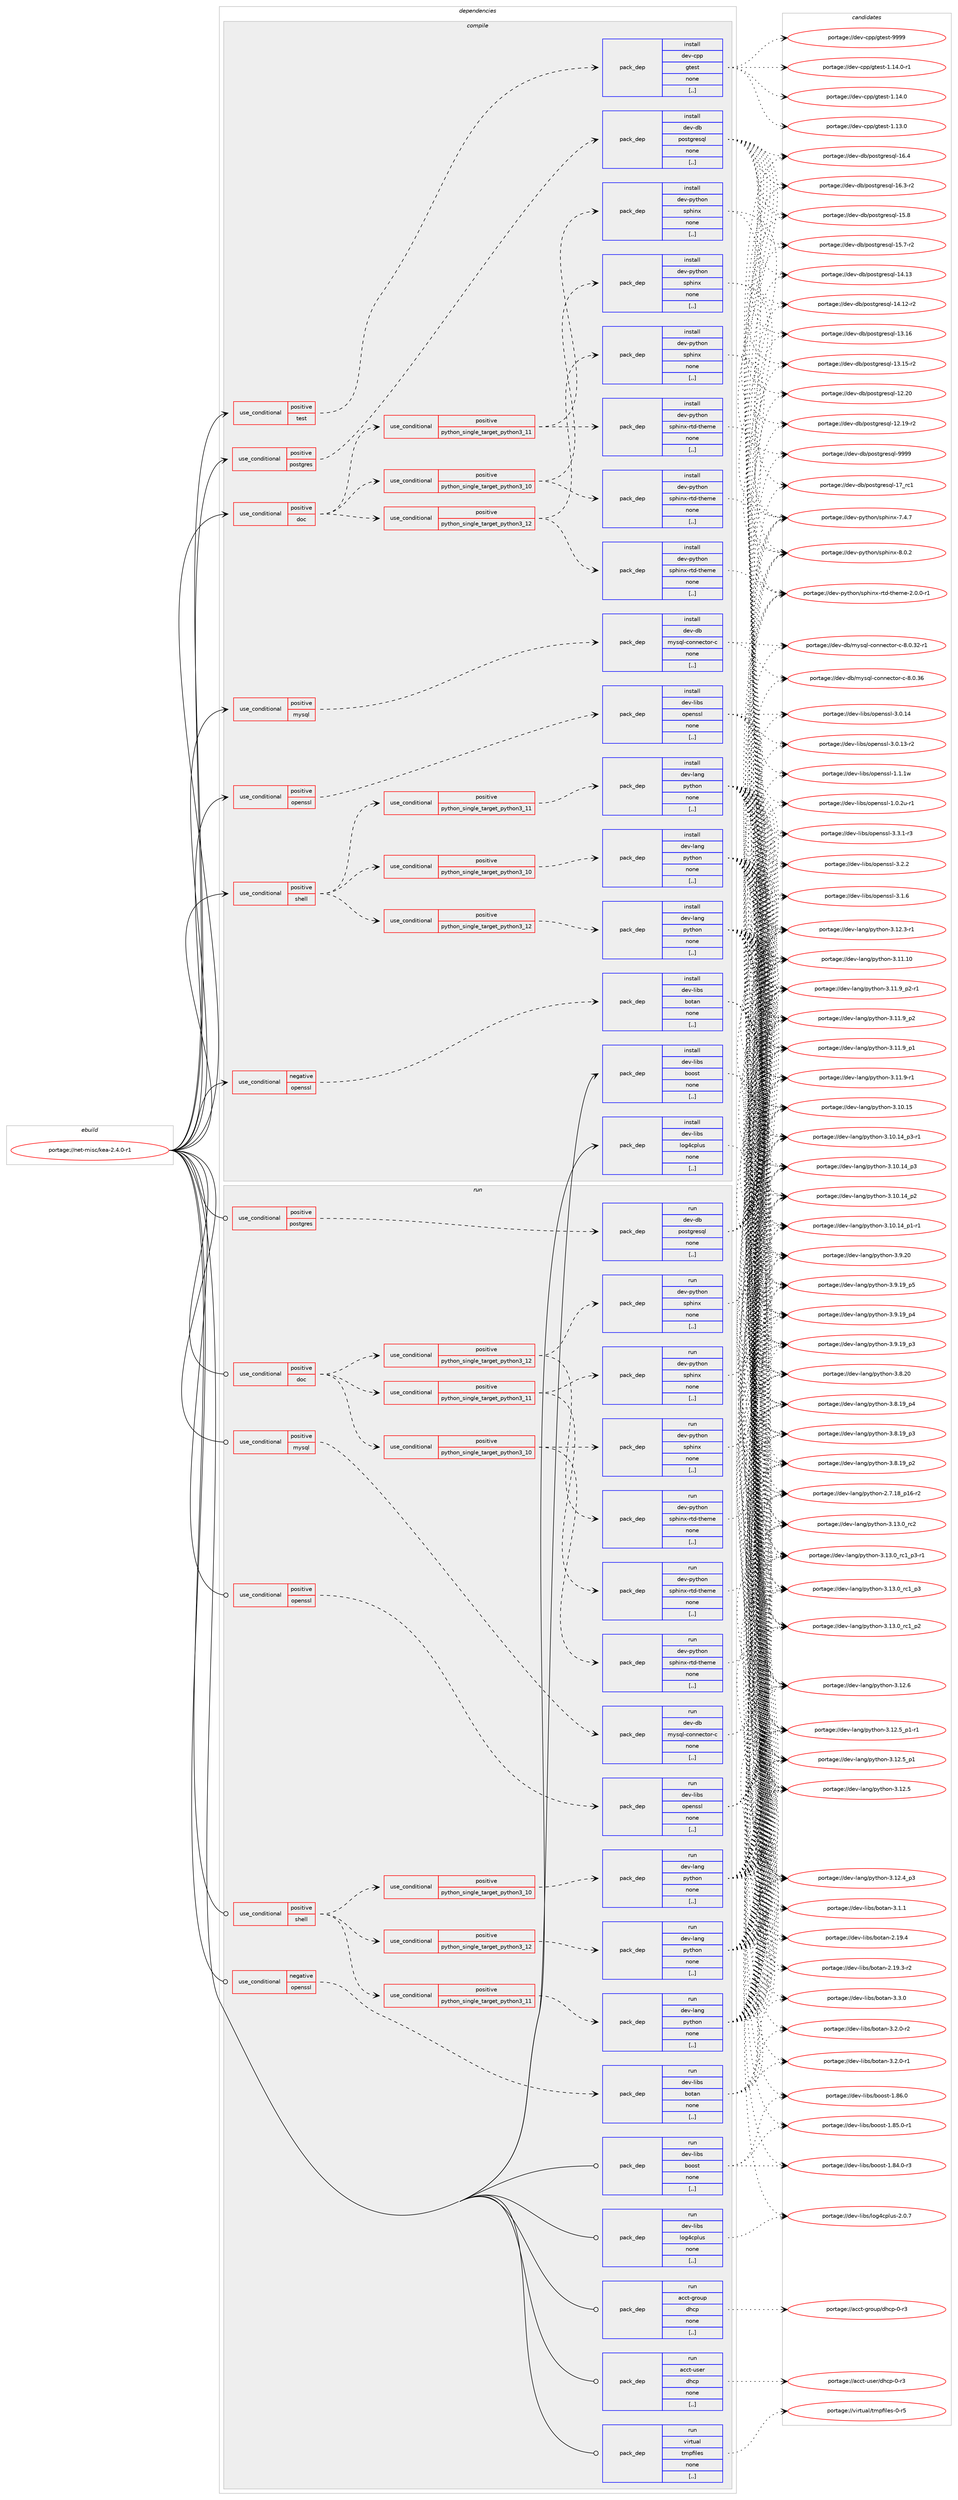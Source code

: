 digraph prolog {

# *************
# Graph options
# *************

newrank=true;
concentrate=true;
compound=true;
graph [rankdir=LR,fontname=Helvetica,fontsize=10,ranksep=1.5];#, ranksep=2.5, nodesep=0.2];
edge  [arrowhead=vee];
node  [fontname=Helvetica,fontsize=10];

# **********
# The ebuild
# **********

subgraph cluster_leftcol {
color=gray;
label=<<i>ebuild</i>>;
id [label="portage://net-misc/kea-2.4.0-r1", color=red, width=4, href="../net-misc/kea-2.4.0-r1.svg"];
}

# ****************
# The dependencies
# ****************

subgraph cluster_midcol {
color=gray;
label=<<i>dependencies</i>>;
subgraph cluster_compile {
fillcolor="#eeeeee";
style=filled;
label=<<i>compile</i>>;
subgraph cond231477 {
dependency881746 [label=<<TABLE BORDER="0" CELLBORDER="1" CELLSPACING="0" CELLPADDING="4"><TR><TD ROWSPAN="3" CELLPADDING="10">use_conditional</TD></TR><TR><TD>negative</TD></TR><TR><TD>openssl</TD></TR></TABLE>>, shape=none, color=red];
subgraph pack643834 {
dependency881747 [label=<<TABLE BORDER="0" CELLBORDER="1" CELLSPACING="0" CELLPADDING="4" WIDTH="220"><TR><TD ROWSPAN="6" CELLPADDING="30">pack_dep</TD></TR><TR><TD WIDTH="110">install</TD></TR><TR><TD>dev-libs</TD></TR><TR><TD>botan</TD></TR><TR><TD>none</TD></TR><TR><TD>[,,]</TD></TR></TABLE>>, shape=none, color=blue];
}
dependency881746:e -> dependency881747:w [weight=20,style="dashed",arrowhead="vee"];
}
id:e -> dependency881746:w [weight=20,style="solid",arrowhead="vee"];
subgraph cond231478 {
dependency881748 [label=<<TABLE BORDER="0" CELLBORDER="1" CELLSPACING="0" CELLPADDING="4"><TR><TD ROWSPAN="3" CELLPADDING="10">use_conditional</TD></TR><TR><TD>positive</TD></TR><TR><TD>doc</TD></TR></TABLE>>, shape=none, color=red];
subgraph cond231479 {
dependency881749 [label=<<TABLE BORDER="0" CELLBORDER="1" CELLSPACING="0" CELLPADDING="4"><TR><TD ROWSPAN="3" CELLPADDING="10">use_conditional</TD></TR><TR><TD>positive</TD></TR><TR><TD>python_single_target_python3_10</TD></TR></TABLE>>, shape=none, color=red];
subgraph pack643835 {
dependency881750 [label=<<TABLE BORDER="0" CELLBORDER="1" CELLSPACING="0" CELLPADDING="4" WIDTH="220"><TR><TD ROWSPAN="6" CELLPADDING="30">pack_dep</TD></TR><TR><TD WIDTH="110">install</TD></TR><TR><TD>dev-python</TD></TR><TR><TD>sphinx</TD></TR><TR><TD>none</TD></TR><TR><TD>[,,]</TD></TR></TABLE>>, shape=none, color=blue];
}
dependency881749:e -> dependency881750:w [weight=20,style="dashed",arrowhead="vee"];
subgraph pack643836 {
dependency881751 [label=<<TABLE BORDER="0" CELLBORDER="1" CELLSPACING="0" CELLPADDING="4" WIDTH="220"><TR><TD ROWSPAN="6" CELLPADDING="30">pack_dep</TD></TR><TR><TD WIDTH="110">install</TD></TR><TR><TD>dev-python</TD></TR><TR><TD>sphinx-rtd-theme</TD></TR><TR><TD>none</TD></TR><TR><TD>[,,]</TD></TR></TABLE>>, shape=none, color=blue];
}
dependency881749:e -> dependency881751:w [weight=20,style="dashed",arrowhead="vee"];
}
dependency881748:e -> dependency881749:w [weight=20,style="dashed",arrowhead="vee"];
subgraph cond231480 {
dependency881752 [label=<<TABLE BORDER="0" CELLBORDER="1" CELLSPACING="0" CELLPADDING="4"><TR><TD ROWSPAN="3" CELLPADDING="10">use_conditional</TD></TR><TR><TD>positive</TD></TR><TR><TD>python_single_target_python3_11</TD></TR></TABLE>>, shape=none, color=red];
subgraph pack643837 {
dependency881753 [label=<<TABLE BORDER="0" CELLBORDER="1" CELLSPACING="0" CELLPADDING="4" WIDTH="220"><TR><TD ROWSPAN="6" CELLPADDING="30">pack_dep</TD></TR><TR><TD WIDTH="110">install</TD></TR><TR><TD>dev-python</TD></TR><TR><TD>sphinx</TD></TR><TR><TD>none</TD></TR><TR><TD>[,,]</TD></TR></TABLE>>, shape=none, color=blue];
}
dependency881752:e -> dependency881753:w [weight=20,style="dashed",arrowhead="vee"];
subgraph pack643838 {
dependency881754 [label=<<TABLE BORDER="0" CELLBORDER="1" CELLSPACING="0" CELLPADDING="4" WIDTH="220"><TR><TD ROWSPAN="6" CELLPADDING="30">pack_dep</TD></TR><TR><TD WIDTH="110">install</TD></TR><TR><TD>dev-python</TD></TR><TR><TD>sphinx-rtd-theme</TD></TR><TR><TD>none</TD></TR><TR><TD>[,,]</TD></TR></TABLE>>, shape=none, color=blue];
}
dependency881752:e -> dependency881754:w [weight=20,style="dashed",arrowhead="vee"];
}
dependency881748:e -> dependency881752:w [weight=20,style="dashed",arrowhead="vee"];
subgraph cond231481 {
dependency881755 [label=<<TABLE BORDER="0" CELLBORDER="1" CELLSPACING="0" CELLPADDING="4"><TR><TD ROWSPAN="3" CELLPADDING="10">use_conditional</TD></TR><TR><TD>positive</TD></TR><TR><TD>python_single_target_python3_12</TD></TR></TABLE>>, shape=none, color=red];
subgraph pack643839 {
dependency881756 [label=<<TABLE BORDER="0" CELLBORDER="1" CELLSPACING="0" CELLPADDING="4" WIDTH="220"><TR><TD ROWSPAN="6" CELLPADDING="30">pack_dep</TD></TR><TR><TD WIDTH="110">install</TD></TR><TR><TD>dev-python</TD></TR><TR><TD>sphinx</TD></TR><TR><TD>none</TD></TR><TR><TD>[,,]</TD></TR></TABLE>>, shape=none, color=blue];
}
dependency881755:e -> dependency881756:w [weight=20,style="dashed",arrowhead="vee"];
subgraph pack643840 {
dependency881757 [label=<<TABLE BORDER="0" CELLBORDER="1" CELLSPACING="0" CELLPADDING="4" WIDTH="220"><TR><TD ROWSPAN="6" CELLPADDING="30">pack_dep</TD></TR><TR><TD WIDTH="110">install</TD></TR><TR><TD>dev-python</TD></TR><TR><TD>sphinx-rtd-theme</TD></TR><TR><TD>none</TD></TR><TR><TD>[,,]</TD></TR></TABLE>>, shape=none, color=blue];
}
dependency881755:e -> dependency881757:w [weight=20,style="dashed",arrowhead="vee"];
}
dependency881748:e -> dependency881755:w [weight=20,style="dashed",arrowhead="vee"];
}
id:e -> dependency881748:w [weight=20,style="solid",arrowhead="vee"];
subgraph cond231482 {
dependency881758 [label=<<TABLE BORDER="0" CELLBORDER="1" CELLSPACING="0" CELLPADDING="4"><TR><TD ROWSPAN="3" CELLPADDING="10">use_conditional</TD></TR><TR><TD>positive</TD></TR><TR><TD>mysql</TD></TR></TABLE>>, shape=none, color=red];
subgraph pack643841 {
dependency881759 [label=<<TABLE BORDER="0" CELLBORDER="1" CELLSPACING="0" CELLPADDING="4" WIDTH="220"><TR><TD ROWSPAN="6" CELLPADDING="30">pack_dep</TD></TR><TR><TD WIDTH="110">install</TD></TR><TR><TD>dev-db</TD></TR><TR><TD>mysql-connector-c</TD></TR><TR><TD>none</TD></TR><TR><TD>[,,]</TD></TR></TABLE>>, shape=none, color=blue];
}
dependency881758:e -> dependency881759:w [weight=20,style="dashed",arrowhead="vee"];
}
id:e -> dependency881758:w [weight=20,style="solid",arrowhead="vee"];
subgraph cond231483 {
dependency881760 [label=<<TABLE BORDER="0" CELLBORDER="1" CELLSPACING="0" CELLPADDING="4"><TR><TD ROWSPAN="3" CELLPADDING="10">use_conditional</TD></TR><TR><TD>positive</TD></TR><TR><TD>openssl</TD></TR></TABLE>>, shape=none, color=red];
subgraph pack643842 {
dependency881761 [label=<<TABLE BORDER="0" CELLBORDER="1" CELLSPACING="0" CELLPADDING="4" WIDTH="220"><TR><TD ROWSPAN="6" CELLPADDING="30">pack_dep</TD></TR><TR><TD WIDTH="110">install</TD></TR><TR><TD>dev-libs</TD></TR><TR><TD>openssl</TD></TR><TR><TD>none</TD></TR><TR><TD>[,,]</TD></TR></TABLE>>, shape=none, color=blue];
}
dependency881760:e -> dependency881761:w [weight=20,style="dashed",arrowhead="vee"];
}
id:e -> dependency881760:w [weight=20,style="solid",arrowhead="vee"];
subgraph cond231484 {
dependency881762 [label=<<TABLE BORDER="0" CELLBORDER="1" CELLSPACING="0" CELLPADDING="4"><TR><TD ROWSPAN="3" CELLPADDING="10">use_conditional</TD></TR><TR><TD>positive</TD></TR><TR><TD>postgres</TD></TR></TABLE>>, shape=none, color=red];
subgraph pack643843 {
dependency881763 [label=<<TABLE BORDER="0" CELLBORDER="1" CELLSPACING="0" CELLPADDING="4" WIDTH="220"><TR><TD ROWSPAN="6" CELLPADDING="30">pack_dep</TD></TR><TR><TD WIDTH="110">install</TD></TR><TR><TD>dev-db</TD></TR><TR><TD>postgresql</TD></TR><TR><TD>none</TD></TR><TR><TD>[,,]</TD></TR></TABLE>>, shape=none, color=blue];
}
dependency881762:e -> dependency881763:w [weight=20,style="dashed",arrowhead="vee"];
}
id:e -> dependency881762:w [weight=20,style="solid",arrowhead="vee"];
subgraph cond231485 {
dependency881764 [label=<<TABLE BORDER="0" CELLBORDER="1" CELLSPACING="0" CELLPADDING="4"><TR><TD ROWSPAN="3" CELLPADDING="10">use_conditional</TD></TR><TR><TD>positive</TD></TR><TR><TD>shell</TD></TR></TABLE>>, shape=none, color=red];
subgraph cond231486 {
dependency881765 [label=<<TABLE BORDER="0" CELLBORDER="1" CELLSPACING="0" CELLPADDING="4"><TR><TD ROWSPAN="3" CELLPADDING="10">use_conditional</TD></TR><TR><TD>positive</TD></TR><TR><TD>python_single_target_python3_10</TD></TR></TABLE>>, shape=none, color=red];
subgraph pack643844 {
dependency881766 [label=<<TABLE BORDER="0" CELLBORDER="1" CELLSPACING="0" CELLPADDING="4" WIDTH="220"><TR><TD ROWSPAN="6" CELLPADDING="30">pack_dep</TD></TR><TR><TD WIDTH="110">install</TD></TR><TR><TD>dev-lang</TD></TR><TR><TD>python</TD></TR><TR><TD>none</TD></TR><TR><TD>[,,]</TD></TR></TABLE>>, shape=none, color=blue];
}
dependency881765:e -> dependency881766:w [weight=20,style="dashed",arrowhead="vee"];
}
dependency881764:e -> dependency881765:w [weight=20,style="dashed",arrowhead="vee"];
subgraph cond231487 {
dependency881767 [label=<<TABLE BORDER="0" CELLBORDER="1" CELLSPACING="0" CELLPADDING="4"><TR><TD ROWSPAN="3" CELLPADDING="10">use_conditional</TD></TR><TR><TD>positive</TD></TR><TR><TD>python_single_target_python3_11</TD></TR></TABLE>>, shape=none, color=red];
subgraph pack643845 {
dependency881768 [label=<<TABLE BORDER="0" CELLBORDER="1" CELLSPACING="0" CELLPADDING="4" WIDTH="220"><TR><TD ROWSPAN="6" CELLPADDING="30">pack_dep</TD></TR><TR><TD WIDTH="110">install</TD></TR><TR><TD>dev-lang</TD></TR><TR><TD>python</TD></TR><TR><TD>none</TD></TR><TR><TD>[,,]</TD></TR></TABLE>>, shape=none, color=blue];
}
dependency881767:e -> dependency881768:w [weight=20,style="dashed",arrowhead="vee"];
}
dependency881764:e -> dependency881767:w [weight=20,style="dashed",arrowhead="vee"];
subgraph cond231488 {
dependency881769 [label=<<TABLE BORDER="0" CELLBORDER="1" CELLSPACING="0" CELLPADDING="4"><TR><TD ROWSPAN="3" CELLPADDING="10">use_conditional</TD></TR><TR><TD>positive</TD></TR><TR><TD>python_single_target_python3_12</TD></TR></TABLE>>, shape=none, color=red];
subgraph pack643846 {
dependency881770 [label=<<TABLE BORDER="0" CELLBORDER="1" CELLSPACING="0" CELLPADDING="4" WIDTH="220"><TR><TD ROWSPAN="6" CELLPADDING="30">pack_dep</TD></TR><TR><TD WIDTH="110">install</TD></TR><TR><TD>dev-lang</TD></TR><TR><TD>python</TD></TR><TR><TD>none</TD></TR><TR><TD>[,,]</TD></TR></TABLE>>, shape=none, color=blue];
}
dependency881769:e -> dependency881770:w [weight=20,style="dashed",arrowhead="vee"];
}
dependency881764:e -> dependency881769:w [weight=20,style="dashed",arrowhead="vee"];
}
id:e -> dependency881764:w [weight=20,style="solid",arrowhead="vee"];
subgraph cond231489 {
dependency881771 [label=<<TABLE BORDER="0" CELLBORDER="1" CELLSPACING="0" CELLPADDING="4"><TR><TD ROWSPAN="3" CELLPADDING="10">use_conditional</TD></TR><TR><TD>positive</TD></TR><TR><TD>test</TD></TR></TABLE>>, shape=none, color=red];
subgraph pack643847 {
dependency881772 [label=<<TABLE BORDER="0" CELLBORDER="1" CELLSPACING="0" CELLPADDING="4" WIDTH="220"><TR><TD ROWSPAN="6" CELLPADDING="30">pack_dep</TD></TR><TR><TD WIDTH="110">install</TD></TR><TR><TD>dev-cpp</TD></TR><TR><TD>gtest</TD></TR><TR><TD>none</TD></TR><TR><TD>[,,]</TD></TR></TABLE>>, shape=none, color=blue];
}
dependency881771:e -> dependency881772:w [weight=20,style="dashed",arrowhead="vee"];
}
id:e -> dependency881771:w [weight=20,style="solid",arrowhead="vee"];
subgraph pack643848 {
dependency881773 [label=<<TABLE BORDER="0" CELLBORDER="1" CELLSPACING="0" CELLPADDING="4" WIDTH="220"><TR><TD ROWSPAN="6" CELLPADDING="30">pack_dep</TD></TR><TR><TD WIDTH="110">install</TD></TR><TR><TD>dev-libs</TD></TR><TR><TD>boost</TD></TR><TR><TD>none</TD></TR><TR><TD>[,,]</TD></TR></TABLE>>, shape=none, color=blue];
}
id:e -> dependency881773:w [weight=20,style="solid",arrowhead="vee"];
subgraph pack643849 {
dependency881774 [label=<<TABLE BORDER="0" CELLBORDER="1" CELLSPACING="0" CELLPADDING="4" WIDTH="220"><TR><TD ROWSPAN="6" CELLPADDING="30">pack_dep</TD></TR><TR><TD WIDTH="110">install</TD></TR><TR><TD>dev-libs</TD></TR><TR><TD>log4cplus</TD></TR><TR><TD>none</TD></TR><TR><TD>[,,]</TD></TR></TABLE>>, shape=none, color=blue];
}
id:e -> dependency881774:w [weight=20,style="solid",arrowhead="vee"];
}
subgraph cluster_compileandrun {
fillcolor="#eeeeee";
style=filled;
label=<<i>compile and run</i>>;
}
subgraph cluster_run {
fillcolor="#eeeeee";
style=filled;
label=<<i>run</i>>;
subgraph cond231490 {
dependency881775 [label=<<TABLE BORDER="0" CELLBORDER="1" CELLSPACING="0" CELLPADDING="4"><TR><TD ROWSPAN="3" CELLPADDING="10">use_conditional</TD></TR><TR><TD>negative</TD></TR><TR><TD>openssl</TD></TR></TABLE>>, shape=none, color=red];
subgraph pack643850 {
dependency881776 [label=<<TABLE BORDER="0" CELLBORDER="1" CELLSPACING="0" CELLPADDING="4" WIDTH="220"><TR><TD ROWSPAN="6" CELLPADDING="30">pack_dep</TD></TR><TR><TD WIDTH="110">run</TD></TR><TR><TD>dev-libs</TD></TR><TR><TD>botan</TD></TR><TR><TD>none</TD></TR><TR><TD>[,,]</TD></TR></TABLE>>, shape=none, color=blue];
}
dependency881775:e -> dependency881776:w [weight=20,style="dashed",arrowhead="vee"];
}
id:e -> dependency881775:w [weight=20,style="solid",arrowhead="odot"];
subgraph cond231491 {
dependency881777 [label=<<TABLE BORDER="0" CELLBORDER="1" CELLSPACING="0" CELLPADDING="4"><TR><TD ROWSPAN="3" CELLPADDING="10">use_conditional</TD></TR><TR><TD>positive</TD></TR><TR><TD>doc</TD></TR></TABLE>>, shape=none, color=red];
subgraph cond231492 {
dependency881778 [label=<<TABLE BORDER="0" CELLBORDER="1" CELLSPACING="0" CELLPADDING="4"><TR><TD ROWSPAN="3" CELLPADDING="10">use_conditional</TD></TR><TR><TD>positive</TD></TR><TR><TD>python_single_target_python3_10</TD></TR></TABLE>>, shape=none, color=red];
subgraph pack643851 {
dependency881779 [label=<<TABLE BORDER="0" CELLBORDER="1" CELLSPACING="0" CELLPADDING="4" WIDTH="220"><TR><TD ROWSPAN="6" CELLPADDING="30">pack_dep</TD></TR><TR><TD WIDTH="110">run</TD></TR><TR><TD>dev-python</TD></TR><TR><TD>sphinx</TD></TR><TR><TD>none</TD></TR><TR><TD>[,,]</TD></TR></TABLE>>, shape=none, color=blue];
}
dependency881778:e -> dependency881779:w [weight=20,style="dashed",arrowhead="vee"];
subgraph pack643852 {
dependency881780 [label=<<TABLE BORDER="0" CELLBORDER="1" CELLSPACING="0" CELLPADDING="4" WIDTH="220"><TR><TD ROWSPAN="6" CELLPADDING="30">pack_dep</TD></TR><TR><TD WIDTH="110">run</TD></TR><TR><TD>dev-python</TD></TR><TR><TD>sphinx-rtd-theme</TD></TR><TR><TD>none</TD></TR><TR><TD>[,,]</TD></TR></TABLE>>, shape=none, color=blue];
}
dependency881778:e -> dependency881780:w [weight=20,style="dashed",arrowhead="vee"];
}
dependency881777:e -> dependency881778:w [weight=20,style="dashed",arrowhead="vee"];
subgraph cond231493 {
dependency881781 [label=<<TABLE BORDER="0" CELLBORDER="1" CELLSPACING="0" CELLPADDING="4"><TR><TD ROWSPAN="3" CELLPADDING="10">use_conditional</TD></TR><TR><TD>positive</TD></TR><TR><TD>python_single_target_python3_11</TD></TR></TABLE>>, shape=none, color=red];
subgraph pack643853 {
dependency881782 [label=<<TABLE BORDER="0" CELLBORDER="1" CELLSPACING="0" CELLPADDING="4" WIDTH="220"><TR><TD ROWSPAN="6" CELLPADDING="30">pack_dep</TD></TR><TR><TD WIDTH="110">run</TD></TR><TR><TD>dev-python</TD></TR><TR><TD>sphinx</TD></TR><TR><TD>none</TD></TR><TR><TD>[,,]</TD></TR></TABLE>>, shape=none, color=blue];
}
dependency881781:e -> dependency881782:w [weight=20,style="dashed",arrowhead="vee"];
subgraph pack643854 {
dependency881783 [label=<<TABLE BORDER="0" CELLBORDER="1" CELLSPACING="0" CELLPADDING="4" WIDTH="220"><TR><TD ROWSPAN="6" CELLPADDING="30">pack_dep</TD></TR><TR><TD WIDTH="110">run</TD></TR><TR><TD>dev-python</TD></TR><TR><TD>sphinx-rtd-theme</TD></TR><TR><TD>none</TD></TR><TR><TD>[,,]</TD></TR></TABLE>>, shape=none, color=blue];
}
dependency881781:e -> dependency881783:w [weight=20,style="dashed",arrowhead="vee"];
}
dependency881777:e -> dependency881781:w [weight=20,style="dashed",arrowhead="vee"];
subgraph cond231494 {
dependency881784 [label=<<TABLE BORDER="0" CELLBORDER="1" CELLSPACING="0" CELLPADDING="4"><TR><TD ROWSPAN="3" CELLPADDING="10">use_conditional</TD></TR><TR><TD>positive</TD></TR><TR><TD>python_single_target_python3_12</TD></TR></TABLE>>, shape=none, color=red];
subgraph pack643855 {
dependency881785 [label=<<TABLE BORDER="0" CELLBORDER="1" CELLSPACING="0" CELLPADDING="4" WIDTH="220"><TR><TD ROWSPAN="6" CELLPADDING="30">pack_dep</TD></TR><TR><TD WIDTH="110">run</TD></TR><TR><TD>dev-python</TD></TR><TR><TD>sphinx</TD></TR><TR><TD>none</TD></TR><TR><TD>[,,]</TD></TR></TABLE>>, shape=none, color=blue];
}
dependency881784:e -> dependency881785:w [weight=20,style="dashed",arrowhead="vee"];
subgraph pack643856 {
dependency881786 [label=<<TABLE BORDER="0" CELLBORDER="1" CELLSPACING="0" CELLPADDING="4" WIDTH="220"><TR><TD ROWSPAN="6" CELLPADDING="30">pack_dep</TD></TR><TR><TD WIDTH="110">run</TD></TR><TR><TD>dev-python</TD></TR><TR><TD>sphinx-rtd-theme</TD></TR><TR><TD>none</TD></TR><TR><TD>[,,]</TD></TR></TABLE>>, shape=none, color=blue];
}
dependency881784:e -> dependency881786:w [weight=20,style="dashed",arrowhead="vee"];
}
dependency881777:e -> dependency881784:w [weight=20,style="dashed",arrowhead="vee"];
}
id:e -> dependency881777:w [weight=20,style="solid",arrowhead="odot"];
subgraph cond231495 {
dependency881787 [label=<<TABLE BORDER="0" CELLBORDER="1" CELLSPACING="0" CELLPADDING="4"><TR><TD ROWSPAN="3" CELLPADDING="10">use_conditional</TD></TR><TR><TD>positive</TD></TR><TR><TD>mysql</TD></TR></TABLE>>, shape=none, color=red];
subgraph pack643857 {
dependency881788 [label=<<TABLE BORDER="0" CELLBORDER="1" CELLSPACING="0" CELLPADDING="4" WIDTH="220"><TR><TD ROWSPAN="6" CELLPADDING="30">pack_dep</TD></TR><TR><TD WIDTH="110">run</TD></TR><TR><TD>dev-db</TD></TR><TR><TD>mysql-connector-c</TD></TR><TR><TD>none</TD></TR><TR><TD>[,,]</TD></TR></TABLE>>, shape=none, color=blue];
}
dependency881787:e -> dependency881788:w [weight=20,style="dashed",arrowhead="vee"];
}
id:e -> dependency881787:w [weight=20,style="solid",arrowhead="odot"];
subgraph cond231496 {
dependency881789 [label=<<TABLE BORDER="0" CELLBORDER="1" CELLSPACING="0" CELLPADDING="4"><TR><TD ROWSPAN="3" CELLPADDING="10">use_conditional</TD></TR><TR><TD>positive</TD></TR><TR><TD>openssl</TD></TR></TABLE>>, shape=none, color=red];
subgraph pack643858 {
dependency881790 [label=<<TABLE BORDER="0" CELLBORDER="1" CELLSPACING="0" CELLPADDING="4" WIDTH="220"><TR><TD ROWSPAN="6" CELLPADDING="30">pack_dep</TD></TR><TR><TD WIDTH="110">run</TD></TR><TR><TD>dev-libs</TD></TR><TR><TD>openssl</TD></TR><TR><TD>none</TD></TR><TR><TD>[,,]</TD></TR></TABLE>>, shape=none, color=blue];
}
dependency881789:e -> dependency881790:w [weight=20,style="dashed",arrowhead="vee"];
}
id:e -> dependency881789:w [weight=20,style="solid",arrowhead="odot"];
subgraph cond231497 {
dependency881791 [label=<<TABLE BORDER="0" CELLBORDER="1" CELLSPACING="0" CELLPADDING="4"><TR><TD ROWSPAN="3" CELLPADDING="10">use_conditional</TD></TR><TR><TD>positive</TD></TR><TR><TD>postgres</TD></TR></TABLE>>, shape=none, color=red];
subgraph pack643859 {
dependency881792 [label=<<TABLE BORDER="0" CELLBORDER="1" CELLSPACING="0" CELLPADDING="4" WIDTH="220"><TR><TD ROWSPAN="6" CELLPADDING="30">pack_dep</TD></TR><TR><TD WIDTH="110">run</TD></TR><TR><TD>dev-db</TD></TR><TR><TD>postgresql</TD></TR><TR><TD>none</TD></TR><TR><TD>[,,]</TD></TR></TABLE>>, shape=none, color=blue];
}
dependency881791:e -> dependency881792:w [weight=20,style="dashed",arrowhead="vee"];
}
id:e -> dependency881791:w [weight=20,style="solid",arrowhead="odot"];
subgraph cond231498 {
dependency881793 [label=<<TABLE BORDER="0" CELLBORDER="1" CELLSPACING="0" CELLPADDING="4"><TR><TD ROWSPAN="3" CELLPADDING="10">use_conditional</TD></TR><TR><TD>positive</TD></TR><TR><TD>shell</TD></TR></TABLE>>, shape=none, color=red];
subgraph cond231499 {
dependency881794 [label=<<TABLE BORDER="0" CELLBORDER="1" CELLSPACING="0" CELLPADDING="4"><TR><TD ROWSPAN="3" CELLPADDING="10">use_conditional</TD></TR><TR><TD>positive</TD></TR><TR><TD>python_single_target_python3_10</TD></TR></TABLE>>, shape=none, color=red];
subgraph pack643860 {
dependency881795 [label=<<TABLE BORDER="0" CELLBORDER="1" CELLSPACING="0" CELLPADDING="4" WIDTH="220"><TR><TD ROWSPAN="6" CELLPADDING="30">pack_dep</TD></TR><TR><TD WIDTH="110">run</TD></TR><TR><TD>dev-lang</TD></TR><TR><TD>python</TD></TR><TR><TD>none</TD></TR><TR><TD>[,,]</TD></TR></TABLE>>, shape=none, color=blue];
}
dependency881794:e -> dependency881795:w [weight=20,style="dashed",arrowhead="vee"];
}
dependency881793:e -> dependency881794:w [weight=20,style="dashed",arrowhead="vee"];
subgraph cond231500 {
dependency881796 [label=<<TABLE BORDER="0" CELLBORDER="1" CELLSPACING="0" CELLPADDING="4"><TR><TD ROWSPAN="3" CELLPADDING="10">use_conditional</TD></TR><TR><TD>positive</TD></TR><TR><TD>python_single_target_python3_11</TD></TR></TABLE>>, shape=none, color=red];
subgraph pack643861 {
dependency881797 [label=<<TABLE BORDER="0" CELLBORDER="1" CELLSPACING="0" CELLPADDING="4" WIDTH="220"><TR><TD ROWSPAN="6" CELLPADDING="30">pack_dep</TD></TR><TR><TD WIDTH="110">run</TD></TR><TR><TD>dev-lang</TD></TR><TR><TD>python</TD></TR><TR><TD>none</TD></TR><TR><TD>[,,]</TD></TR></TABLE>>, shape=none, color=blue];
}
dependency881796:e -> dependency881797:w [weight=20,style="dashed",arrowhead="vee"];
}
dependency881793:e -> dependency881796:w [weight=20,style="dashed",arrowhead="vee"];
subgraph cond231501 {
dependency881798 [label=<<TABLE BORDER="0" CELLBORDER="1" CELLSPACING="0" CELLPADDING="4"><TR><TD ROWSPAN="3" CELLPADDING="10">use_conditional</TD></TR><TR><TD>positive</TD></TR><TR><TD>python_single_target_python3_12</TD></TR></TABLE>>, shape=none, color=red];
subgraph pack643862 {
dependency881799 [label=<<TABLE BORDER="0" CELLBORDER="1" CELLSPACING="0" CELLPADDING="4" WIDTH="220"><TR><TD ROWSPAN="6" CELLPADDING="30">pack_dep</TD></TR><TR><TD WIDTH="110">run</TD></TR><TR><TD>dev-lang</TD></TR><TR><TD>python</TD></TR><TR><TD>none</TD></TR><TR><TD>[,,]</TD></TR></TABLE>>, shape=none, color=blue];
}
dependency881798:e -> dependency881799:w [weight=20,style="dashed",arrowhead="vee"];
}
dependency881793:e -> dependency881798:w [weight=20,style="dashed",arrowhead="vee"];
}
id:e -> dependency881793:w [weight=20,style="solid",arrowhead="odot"];
subgraph pack643863 {
dependency881800 [label=<<TABLE BORDER="0" CELLBORDER="1" CELLSPACING="0" CELLPADDING="4" WIDTH="220"><TR><TD ROWSPAN="6" CELLPADDING="30">pack_dep</TD></TR><TR><TD WIDTH="110">run</TD></TR><TR><TD>acct-group</TD></TR><TR><TD>dhcp</TD></TR><TR><TD>none</TD></TR><TR><TD>[,,]</TD></TR></TABLE>>, shape=none, color=blue];
}
id:e -> dependency881800:w [weight=20,style="solid",arrowhead="odot"];
subgraph pack643864 {
dependency881801 [label=<<TABLE BORDER="0" CELLBORDER="1" CELLSPACING="0" CELLPADDING="4" WIDTH="220"><TR><TD ROWSPAN="6" CELLPADDING="30">pack_dep</TD></TR><TR><TD WIDTH="110">run</TD></TR><TR><TD>acct-user</TD></TR><TR><TD>dhcp</TD></TR><TR><TD>none</TD></TR><TR><TD>[,,]</TD></TR></TABLE>>, shape=none, color=blue];
}
id:e -> dependency881801:w [weight=20,style="solid",arrowhead="odot"];
subgraph pack643865 {
dependency881802 [label=<<TABLE BORDER="0" CELLBORDER="1" CELLSPACING="0" CELLPADDING="4" WIDTH="220"><TR><TD ROWSPAN="6" CELLPADDING="30">pack_dep</TD></TR><TR><TD WIDTH="110">run</TD></TR><TR><TD>dev-libs</TD></TR><TR><TD>boost</TD></TR><TR><TD>none</TD></TR><TR><TD>[,,]</TD></TR></TABLE>>, shape=none, color=blue];
}
id:e -> dependency881802:w [weight=20,style="solid",arrowhead="odot"];
subgraph pack643866 {
dependency881803 [label=<<TABLE BORDER="0" CELLBORDER="1" CELLSPACING="0" CELLPADDING="4" WIDTH="220"><TR><TD ROWSPAN="6" CELLPADDING="30">pack_dep</TD></TR><TR><TD WIDTH="110">run</TD></TR><TR><TD>dev-libs</TD></TR><TR><TD>log4cplus</TD></TR><TR><TD>none</TD></TR><TR><TD>[,,]</TD></TR></TABLE>>, shape=none, color=blue];
}
id:e -> dependency881803:w [weight=20,style="solid",arrowhead="odot"];
subgraph pack643867 {
dependency881804 [label=<<TABLE BORDER="0" CELLBORDER="1" CELLSPACING="0" CELLPADDING="4" WIDTH="220"><TR><TD ROWSPAN="6" CELLPADDING="30">pack_dep</TD></TR><TR><TD WIDTH="110">run</TD></TR><TR><TD>virtual</TD></TR><TR><TD>tmpfiles</TD></TR><TR><TD>none</TD></TR><TR><TD>[,,]</TD></TR></TABLE>>, shape=none, color=blue];
}
id:e -> dependency881804:w [weight=20,style="solid",arrowhead="odot"];
}
}

# **************
# The candidates
# **************

subgraph cluster_choices {
rank=same;
color=gray;
label=<<i>candidates</i>>;

subgraph choice643834 {
color=black;
nodesep=1;
choice1001011184510810598115479811111697110455146514648 [label="portage://dev-libs/botan-3.3.0", color=red, width=4,href="../dev-libs/botan-3.3.0.svg"];
choice10010111845108105981154798111116971104551465046484511450 [label="portage://dev-libs/botan-3.2.0-r2", color=red, width=4,href="../dev-libs/botan-3.2.0-r2.svg"];
choice10010111845108105981154798111116971104551465046484511449 [label="portage://dev-libs/botan-3.2.0-r1", color=red, width=4,href="../dev-libs/botan-3.2.0-r1.svg"];
choice1001011184510810598115479811111697110455146494649 [label="portage://dev-libs/botan-3.1.1", color=red, width=4,href="../dev-libs/botan-3.1.1.svg"];
choice100101118451081059811547981111169711045504649574652 [label="portage://dev-libs/botan-2.19.4", color=red, width=4,href="../dev-libs/botan-2.19.4.svg"];
choice1001011184510810598115479811111697110455046495746514511450 [label="portage://dev-libs/botan-2.19.3-r2", color=red, width=4,href="../dev-libs/botan-2.19.3-r2.svg"];
dependency881747:e -> choice1001011184510810598115479811111697110455146514648:w [style=dotted,weight="100"];
dependency881747:e -> choice10010111845108105981154798111116971104551465046484511450:w [style=dotted,weight="100"];
dependency881747:e -> choice10010111845108105981154798111116971104551465046484511449:w [style=dotted,weight="100"];
dependency881747:e -> choice1001011184510810598115479811111697110455146494649:w [style=dotted,weight="100"];
dependency881747:e -> choice100101118451081059811547981111169711045504649574652:w [style=dotted,weight="100"];
dependency881747:e -> choice1001011184510810598115479811111697110455046495746514511450:w [style=dotted,weight="100"];
}
subgraph choice643835 {
color=black;
nodesep=1;
choice1001011184511212111610411111047115112104105110120455646484650 [label="portage://dev-python/sphinx-8.0.2", color=red, width=4,href="../dev-python/sphinx-8.0.2.svg"];
choice1001011184511212111610411111047115112104105110120455546524655 [label="portage://dev-python/sphinx-7.4.7", color=red, width=4,href="../dev-python/sphinx-7.4.7.svg"];
dependency881750:e -> choice1001011184511212111610411111047115112104105110120455646484650:w [style=dotted,weight="100"];
dependency881750:e -> choice1001011184511212111610411111047115112104105110120455546524655:w [style=dotted,weight="100"];
}
subgraph choice643836 {
color=black;
nodesep=1;
choice100101118451121211161041111104711511210410511012045114116100451161041011091014550464846484511449 [label="portage://dev-python/sphinx-rtd-theme-2.0.0-r1", color=red, width=4,href="../dev-python/sphinx-rtd-theme-2.0.0-r1.svg"];
dependency881751:e -> choice100101118451121211161041111104711511210410511012045114116100451161041011091014550464846484511449:w [style=dotted,weight="100"];
}
subgraph choice643837 {
color=black;
nodesep=1;
choice1001011184511212111610411111047115112104105110120455646484650 [label="portage://dev-python/sphinx-8.0.2", color=red, width=4,href="../dev-python/sphinx-8.0.2.svg"];
choice1001011184511212111610411111047115112104105110120455546524655 [label="portage://dev-python/sphinx-7.4.7", color=red, width=4,href="../dev-python/sphinx-7.4.7.svg"];
dependency881753:e -> choice1001011184511212111610411111047115112104105110120455646484650:w [style=dotted,weight="100"];
dependency881753:e -> choice1001011184511212111610411111047115112104105110120455546524655:w [style=dotted,weight="100"];
}
subgraph choice643838 {
color=black;
nodesep=1;
choice100101118451121211161041111104711511210410511012045114116100451161041011091014550464846484511449 [label="portage://dev-python/sphinx-rtd-theme-2.0.0-r1", color=red, width=4,href="../dev-python/sphinx-rtd-theme-2.0.0-r1.svg"];
dependency881754:e -> choice100101118451121211161041111104711511210410511012045114116100451161041011091014550464846484511449:w [style=dotted,weight="100"];
}
subgraph choice643839 {
color=black;
nodesep=1;
choice1001011184511212111610411111047115112104105110120455646484650 [label="portage://dev-python/sphinx-8.0.2", color=red, width=4,href="../dev-python/sphinx-8.0.2.svg"];
choice1001011184511212111610411111047115112104105110120455546524655 [label="portage://dev-python/sphinx-7.4.7", color=red, width=4,href="../dev-python/sphinx-7.4.7.svg"];
dependency881756:e -> choice1001011184511212111610411111047115112104105110120455646484650:w [style=dotted,weight="100"];
dependency881756:e -> choice1001011184511212111610411111047115112104105110120455546524655:w [style=dotted,weight="100"];
}
subgraph choice643840 {
color=black;
nodesep=1;
choice100101118451121211161041111104711511210410511012045114116100451161041011091014550464846484511449 [label="portage://dev-python/sphinx-rtd-theme-2.0.0-r1", color=red, width=4,href="../dev-python/sphinx-rtd-theme-2.0.0-r1.svg"];
dependency881757:e -> choice100101118451121211161041111104711511210410511012045114116100451161041011091014550464846484511449:w [style=dotted,weight="100"];
}
subgraph choice643841 {
color=black;
nodesep=1;
choice100101118451009847109121115113108459911111011010199116111114459945564648465154 [label="portage://dev-db/mysql-connector-c-8.0.36", color=red, width=4,href="../dev-db/mysql-connector-c-8.0.36.svg"];
choice1001011184510098471091211151131084599111110110101991161111144599455646484651504511449 [label="portage://dev-db/mysql-connector-c-8.0.32-r1", color=red, width=4,href="../dev-db/mysql-connector-c-8.0.32-r1.svg"];
dependency881759:e -> choice100101118451009847109121115113108459911111011010199116111114459945564648465154:w [style=dotted,weight="100"];
dependency881759:e -> choice1001011184510098471091211151131084599111110110101991161111144599455646484651504511449:w [style=dotted,weight="100"];
}
subgraph choice643842 {
color=black;
nodesep=1;
choice1001011184510810598115471111121011101151151084551465146494511451 [label="portage://dev-libs/openssl-3.3.1-r3", color=red, width=4,href="../dev-libs/openssl-3.3.1-r3.svg"];
choice100101118451081059811547111112101110115115108455146504650 [label="portage://dev-libs/openssl-3.2.2", color=red, width=4,href="../dev-libs/openssl-3.2.2.svg"];
choice100101118451081059811547111112101110115115108455146494654 [label="portage://dev-libs/openssl-3.1.6", color=red, width=4,href="../dev-libs/openssl-3.1.6.svg"];
choice10010111845108105981154711111210111011511510845514648464952 [label="portage://dev-libs/openssl-3.0.14", color=red, width=4,href="../dev-libs/openssl-3.0.14.svg"];
choice100101118451081059811547111112101110115115108455146484649514511450 [label="portage://dev-libs/openssl-3.0.13-r2", color=red, width=4,href="../dev-libs/openssl-3.0.13-r2.svg"];
choice100101118451081059811547111112101110115115108454946494649119 [label="portage://dev-libs/openssl-1.1.1w", color=red, width=4,href="../dev-libs/openssl-1.1.1w.svg"];
choice1001011184510810598115471111121011101151151084549464846501174511449 [label="portage://dev-libs/openssl-1.0.2u-r1", color=red, width=4,href="../dev-libs/openssl-1.0.2u-r1.svg"];
dependency881761:e -> choice1001011184510810598115471111121011101151151084551465146494511451:w [style=dotted,weight="100"];
dependency881761:e -> choice100101118451081059811547111112101110115115108455146504650:w [style=dotted,weight="100"];
dependency881761:e -> choice100101118451081059811547111112101110115115108455146494654:w [style=dotted,weight="100"];
dependency881761:e -> choice10010111845108105981154711111210111011511510845514648464952:w [style=dotted,weight="100"];
dependency881761:e -> choice100101118451081059811547111112101110115115108455146484649514511450:w [style=dotted,weight="100"];
dependency881761:e -> choice100101118451081059811547111112101110115115108454946494649119:w [style=dotted,weight="100"];
dependency881761:e -> choice1001011184510810598115471111121011101151151084549464846501174511449:w [style=dotted,weight="100"];
}
subgraph choice643843 {
color=black;
nodesep=1;
choice1001011184510098471121111151161031141011151131084557575757 [label="portage://dev-db/postgresql-9999", color=red, width=4,href="../dev-db/postgresql-9999.svg"];
choice100101118451009847112111115116103114101115113108454955951149949 [label="portage://dev-db/postgresql-17_rc1", color=red, width=4,href="../dev-db/postgresql-17_rc1.svg"];
choice1001011184510098471121111151161031141011151131084549544652 [label="portage://dev-db/postgresql-16.4", color=red, width=4,href="../dev-db/postgresql-16.4.svg"];
choice10010111845100984711211111511610311410111511310845495446514511450 [label="portage://dev-db/postgresql-16.3-r2", color=red, width=4,href="../dev-db/postgresql-16.3-r2.svg"];
choice1001011184510098471121111151161031141011151131084549534656 [label="portage://dev-db/postgresql-15.8", color=red, width=4,href="../dev-db/postgresql-15.8.svg"];
choice10010111845100984711211111511610311410111511310845495346554511450 [label="portage://dev-db/postgresql-15.7-r2", color=red, width=4,href="../dev-db/postgresql-15.7-r2.svg"];
choice100101118451009847112111115116103114101115113108454952464951 [label="portage://dev-db/postgresql-14.13", color=red, width=4,href="../dev-db/postgresql-14.13.svg"];
choice1001011184510098471121111151161031141011151131084549524649504511450 [label="portage://dev-db/postgresql-14.12-r2", color=red, width=4,href="../dev-db/postgresql-14.12-r2.svg"];
choice100101118451009847112111115116103114101115113108454951464954 [label="portage://dev-db/postgresql-13.16", color=red, width=4,href="../dev-db/postgresql-13.16.svg"];
choice1001011184510098471121111151161031141011151131084549514649534511450 [label="portage://dev-db/postgresql-13.15-r2", color=red, width=4,href="../dev-db/postgresql-13.15-r2.svg"];
choice100101118451009847112111115116103114101115113108454950465048 [label="portage://dev-db/postgresql-12.20", color=red, width=4,href="../dev-db/postgresql-12.20.svg"];
choice1001011184510098471121111151161031141011151131084549504649574511450 [label="portage://dev-db/postgresql-12.19-r2", color=red, width=4,href="../dev-db/postgresql-12.19-r2.svg"];
dependency881763:e -> choice1001011184510098471121111151161031141011151131084557575757:w [style=dotted,weight="100"];
dependency881763:e -> choice100101118451009847112111115116103114101115113108454955951149949:w [style=dotted,weight="100"];
dependency881763:e -> choice1001011184510098471121111151161031141011151131084549544652:w [style=dotted,weight="100"];
dependency881763:e -> choice10010111845100984711211111511610311410111511310845495446514511450:w [style=dotted,weight="100"];
dependency881763:e -> choice1001011184510098471121111151161031141011151131084549534656:w [style=dotted,weight="100"];
dependency881763:e -> choice10010111845100984711211111511610311410111511310845495346554511450:w [style=dotted,weight="100"];
dependency881763:e -> choice100101118451009847112111115116103114101115113108454952464951:w [style=dotted,weight="100"];
dependency881763:e -> choice1001011184510098471121111151161031141011151131084549524649504511450:w [style=dotted,weight="100"];
dependency881763:e -> choice100101118451009847112111115116103114101115113108454951464954:w [style=dotted,weight="100"];
dependency881763:e -> choice1001011184510098471121111151161031141011151131084549514649534511450:w [style=dotted,weight="100"];
dependency881763:e -> choice100101118451009847112111115116103114101115113108454950465048:w [style=dotted,weight="100"];
dependency881763:e -> choice1001011184510098471121111151161031141011151131084549504649574511450:w [style=dotted,weight="100"];
}
subgraph choice643844 {
color=black;
nodesep=1;
choice10010111845108971101034711212111610411111045514649514648951149950 [label="portage://dev-lang/python-3.13.0_rc2", color=red, width=4,href="../dev-lang/python-3.13.0_rc2.svg"];
choice1001011184510897110103471121211161041111104551464951464895114994995112514511449 [label="portage://dev-lang/python-3.13.0_rc1_p3-r1", color=red, width=4,href="../dev-lang/python-3.13.0_rc1_p3-r1.svg"];
choice100101118451089711010347112121116104111110455146495146489511499499511251 [label="portage://dev-lang/python-3.13.0_rc1_p3", color=red, width=4,href="../dev-lang/python-3.13.0_rc1_p3.svg"];
choice100101118451089711010347112121116104111110455146495146489511499499511250 [label="portage://dev-lang/python-3.13.0_rc1_p2", color=red, width=4,href="../dev-lang/python-3.13.0_rc1_p2.svg"];
choice10010111845108971101034711212111610411111045514649504654 [label="portage://dev-lang/python-3.12.6", color=red, width=4,href="../dev-lang/python-3.12.6.svg"];
choice1001011184510897110103471121211161041111104551464950465395112494511449 [label="portage://dev-lang/python-3.12.5_p1-r1", color=red, width=4,href="../dev-lang/python-3.12.5_p1-r1.svg"];
choice100101118451089711010347112121116104111110455146495046539511249 [label="portage://dev-lang/python-3.12.5_p1", color=red, width=4,href="../dev-lang/python-3.12.5_p1.svg"];
choice10010111845108971101034711212111610411111045514649504653 [label="portage://dev-lang/python-3.12.5", color=red, width=4,href="../dev-lang/python-3.12.5.svg"];
choice100101118451089711010347112121116104111110455146495046529511251 [label="portage://dev-lang/python-3.12.4_p3", color=red, width=4,href="../dev-lang/python-3.12.4_p3.svg"];
choice100101118451089711010347112121116104111110455146495046514511449 [label="portage://dev-lang/python-3.12.3-r1", color=red, width=4,href="../dev-lang/python-3.12.3-r1.svg"];
choice1001011184510897110103471121211161041111104551464949464948 [label="portage://dev-lang/python-3.11.10", color=red, width=4,href="../dev-lang/python-3.11.10.svg"];
choice1001011184510897110103471121211161041111104551464949465795112504511449 [label="portage://dev-lang/python-3.11.9_p2-r1", color=red, width=4,href="../dev-lang/python-3.11.9_p2-r1.svg"];
choice100101118451089711010347112121116104111110455146494946579511250 [label="portage://dev-lang/python-3.11.9_p2", color=red, width=4,href="../dev-lang/python-3.11.9_p2.svg"];
choice100101118451089711010347112121116104111110455146494946579511249 [label="portage://dev-lang/python-3.11.9_p1", color=red, width=4,href="../dev-lang/python-3.11.9_p1.svg"];
choice100101118451089711010347112121116104111110455146494946574511449 [label="portage://dev-lang/python-3.11.9-r1", color=red, width=4,href="../dev-lang/python-3.11.9-r1.svg"];
choice1001011184510897110103471121211161041111104551464948464953 [label="portage://dev-lang/python-3.10.15", color=red, width=4,href="../dev-lang/python-3.10.15.svg"];
choice100101118451089711010347112121116104111110455146494846495295112514511449 [label="portage://dev-lang/python-3.10.14_p3-r1", color=red, width=4,href="../dev-lang/python-3.10.14_p3-r1.svg"];
choice10010111845108971101034711212111610411111045514649484649529511251 [label="portage://dev-lang/python-3.10.14_p3", color=red, width=4,href="../dev-lang/python-3.10.14_p3.svg"];
choice10010111845108971101034711212111610411111045514649484649529511250 [label="portage://dev-lang/python-3.10.14_p2", color=red, width=4,href="../dev-lang/python-3.10.14_p2.svg"];
choice100101118451089711010347112121116104111110455146494846495295112494511449 [label="portage://dev-lang/python-3.10.14_p1-r1", color=red, width=4,href="../dev-lang/python-3.10.14_p1-r1.svg"];
choice10010111845108971101034711212111610411111045514657465048 [label="portage://dev-lang/python-3.9.20", color=red, width=4,href="../dev-lang/python-3.9.20.svg"];
choice100101118451089711010347112121116104111110455146574649579511253 [label="portage://dev-lang/python-3.9.19_p5", color=red, width=4,href="../dev-lang/python-3.9.19_p5.svg"];
choice100101118451089711010347112121116104111110455146574649579511252 [label="portage://dev-lang/python-3.9.19_p4", color=red, width=4,href="../dev-lang/python-3.9.19_p4.svg"];
choice100101118451089711010347112121116104111110455146574649579511251 [label="portage://dev-lang/python-3.9.19_p3", color=red, width=4,href="../dev-lang/python-3.9.19_p3.svg"];
choice10010111845108971101034711212111610411111045514656465048 [label="portage://dev-lang/python-3.8.20", color=red, width=4,href="../dev-lang/python-3.8.20.svg"];
choice100101118451089711010347112121116104111110455146564649579511252 [label="portage://dev-lang/python-3.8.19_p4", color=red, width=4,href="../dev-lang/python-3.8.19_p4.svg"];
choice100101118451089711010347112121116104111110455146564649579511251 [label="portage://dev-lang/python-3.8.19_p3", color=red, width=4,href="../dev-lang/python-3.8.19_p3.svg"];
choice100101118451089711010347112121116104111110455146564649579511250 [label="portage://dev-lang/python-3.8.19_p2", color=red, width=4,href="../dev-lang/python-3.8.19_p2.svg"];
choice100101118451089711010347112121116104111110455046554649569511249544511450 [label="portage://dev-lang/python-2.7.18_p16-r2", color=red, width=4,href="../dev-lang/python-2.7.18_p16-r2.svg"];
dependency881766:e -> choice10010111845108971101034711212111610411111045514649514648951149950:w [style=dotted,weight="100"];
dependency881766:e -> choice1001011184510897110103471121211161041111104551464951464895114994995112514511449:w [style=dotted,weight="100"];
dependency881766:e -> choice100101118451089711010347112121116104111110455146495146489511499499511251:w [style=dotted,weight="100"];
dependency881766:e -> choice100101118451089711010347112121116104111110455146495146489511499499511250:w [style=dotted,weight="100"];
dependency881766:e -> choice10010111845108971101034711212111610411111045514649504654:w [style=dotted,weight="100"];
dependency881766:e -> choice1001011184510897110103471121211161041111104551464950465395112494511449:w [style=dotted,weight="100"];
dependency881766:e -> choice100101118451089711010347112121116104111110455146495046539511249:w [style=dotted,weight="100"];
dependency881766:e -> choice10010111845108971101034711212111610411111045514649504653:w [style=dotted,weight="100"];
dependency881766:e -> choice100101118451089711010347112121116104111110455146495046529511251:w [style=dotted,weight="100"];
dependency881766:e -> choice100101118451089711010347112121116104111110455146495046514511449:w [style=dotted,weight="100"];
dependency881766:e -> choice1001011184510897110103471121211161041111104551464949464948:w [style=dotted,weight="100"];
dependency881766:e -> choice1001011184510897110103471121211161041111104551464949465795112504511449:w [style=dotted,weight="100"];
dependency881766:e -> choice100101118451089711010347112121116104111110455146494946579511250:w [style=dotted,weight="100"];
dependency881766:e -> choice100101118451089711010347112121116104111110455146494946579511249:w [style=dotted,weight="100"];
dependency881766:e -> choice100101118451089711010347112121116104111110455146494946574511449:w [style=dotted,weight="100"];
dependency881766:e -> choice1001011184510897110103471121211161041111104551464948464953:w [style=dotted,weight="100"];
dependency881766:e -> choice100101118451089711010347112121116104111110455146494846495295112514511449:w [style=dotted,weight="100"];
dependency881766:e -> choice10010111845108971101034711212111610411111045514649484649529511251:w [style=dotted,weight="100"];
dependency881766:e -> choice10010111845108971101034711212111610411111045514649484649529511250:w [style=dotted,weight="100"];
dependency881766:e -> choice100101118451089711010347112121116104111110455146494846495295112494511449:w [style=dotted,weight="100"];
dependency881766:e -> choice10010111845108971101034711212111610411111045514657465048:w [style=dotted,weight="100"];
dependency881766:e -> choice100101118451089711010347112121116104111110455146574649579511253:w [style=dotted,weight="100"];
dependency881766:e -> choice100101118451089711010347112121116104111110455146574649579511252:w [style=dotted,weight="100"];
dependency881766:e -> choice100101118451089711010347112121116104111110455146574649579511251:w [style=dotted,weight="100"];
dependency881766:e -> choice10010111845108971101034711212111610411111045514656465048:w [style=dotted,weight="100"];
dependency881766:e -> choice100101118451089711010347112121116104111110455146564649579511252:w [style=dotted,weight="100"];
dependency881766:e -> choice100101118451089711010347112121116104111110455146564649579511251:w [style=dotted,weight="100"];
dependency881766:e -> choice100101118451089711010347112121116104111110455146564649579511250:w [style=dotted,weight="100"];
dependency881766:e -> choice100101118451089711010347112121116104111110455046554649569511249544511450:w [style=dotted,weight="100"];
}
subgraph choice643845 {
color=black;
nodesep=1;
choice10010111845108971101034711212111610411111045514649514648951149950 [label="portage://dev-lang/python-3.13.0_rc2", color=red, width=4,href="../dev-lang/python-3.13.0_rc2.svg"];
choice1001011184510897110103471121211161041111104551464951464895114994995112514511449 [label="portage://dev-lang/python-3.13.0_rc1_p3-r1", color=red, width=4,href="../dev-lang/python-3.13.0_rc1_p3-r1.svg"];
choice100101118451089711010347112121116104111110455146495146489511499499511251 [label="portage://dev-lang/python-3.13.0_rc1_p3", color=red, width=4,href="../dev-lang/python-3.13.0_rc1_p3.svg"];
choice100101118451089711010347112121116104111110455146495146489511499499511250 [label="portage://dev-lang/python-3.13.0_rc1_p2", color=red, width=4,href="../dev-lang/python-3.13.0_rc1_p2.svg"];
choice10010111845108971101034711212111610411111045514649504654 [label="portage://dev-lang/python-3.12.6", color=red, width=4,href="../dev-lang/python-3.12.6.svg"];
choice1001011184510897110103471121211161041111104551464950465395112494511449 [label="portage://dev-lang/python-3.12.5_p1-r1", color=red, width=4,href="../dev-lang/python-3.12.5_p1-r1.svg"];
choice100101118451089711010347112121116104111110455146495046539511249 [label="portage://dev-lang/python-3.12.5_p1", color=red, width=4,href="../dev-lang/python-3.12.5_p1.svg"];
choice10010111845108971101034711212111610411111045514649504653 [label="portage://dev-lang/python-3.12.5", color=red, width=4,href="../dev-lang/python-3.12.5.svg"];
choice100101118451089711010347112121116104111110455146495046529511251 [label="portage://dev-lang/python-3.12.4_p3", color=red, width=4,href="../dev-lang/python-3.12.4_p3.svg"];
choice100101118451089711010347112121116104111110455146495046514511449 [label="portage://dev-lang/python-3.12.3-r1", color=red, width=4,href="../dev-lang/python-3.12.3-r1.svg"];
choice1001011184510897110103471121211161041111104551464949464948 [label="portage://dev-lang/python-3.11.10", color=red, width=4,href="../dev-lang/python-3.11.10.svg"];
choice1001011184510897110103471121211161041111104551464949465795112504511449 [label="portage://dev-lang/python-3.11.9_p2-r1", color=red, width=4,href="../dev-lang/python-3.11.9_p2-r1.svg"];
choice100101118451089711010347112121116104111110455146494946579511250 [label="portage://dev-lang/python-3.11.9_p2", color=red, width=4,href="../dev-lang/python-3.11.9_p2.svg"];
choice100101118451089711010347112121116104111110455146494946579511249 [label="portage://dev-lang/python-3.11.9_p1", color=red, width=4,href="../dev-lang/python-3.11.9_p1.svg"];
choice100101118451089711010347112121116104111110455146494946574511449 [label="portage://dev-lang/python-3.11.9-r1", color=red, width=4,href="../dev-lang/python-3.11.9-r1.svg"];
choice1001011184510897110103471121211161041111104551464948464953 [label="portage://dev-lang/python-3.10.15", color=red, width=4,href="../dev-lang/python-3.10.15.svg"];
choice100101118451089711010347112121116104111110455146494846495295112514511449 [label="portage://dev-lang/python-3.10.14_p3-r1", color=red, width=4,href="../dev-lang/python-3.10.14_p3-r1.svg"];
choice10010111845108971101034711212111610411111045514649484649529511251 [label="portage://dev-lang/python-3.10.14_p3", color=red, width=4,href="../dev-lang/python-3.10.14_p3.svg"];
choice10010111845108971101034711212111610411111045514649484649529511250 [label="portage://dev-lang/python-3.10.14_p2", color=red, width=4,href="../dev-lang/python-3.10.14_p2.svg"];
choice100101118451089711010347112121116104111110455146494846495295112494511449 [label="portage://dev-lang/python-3.10.14_p1-r1", color=red, width=4,href="../dev-lang/python-3.10.14_p1-r1.svg"];
choice10010111845108971101034711212111610411111045514657465048 [label="portage://dev-lang/python-3.9.20", color=red, width=4,href="../dev-lang/python-3.9.20.svg"];
choice100101118451089711010347112121116104111110455146574649579511253 [label="portage://dev-lang/python-3.9.19_p5", color=red, width=4,href="../dev-lang/python-3.9.19_p5.svg"];
choice100101118451089711010347112121116104111110455146574649579511252 [label="portage://dev-lang/python-3.9.19_p4", color=red, width=4,href="../dev-lang/python-3.9.19_p4.svg"];
choice100101118451089711010347112121116104111110455146574649579511251 [label="portage://dev-lang/python-3.9.19_p3", color=red, width=4,href="../dev-lang/python-3.9.19_p3.svg"];
choice10010111845108971101034711212111610411111045514656465048 [label="portage://dev-lang/python-3.8.20", color=red, width=4,href="../dev-lang/python-3.8.20.svg"];
choice100101118451089711010347112121116104111110455146564649579511252 [label="portage://dev-lang/python-3.8.19_p4", color=red, width=4,href="../dev-lang/python-3.8.19_p4.svg"];
choice100101118451089711010347112121116104111110455146564649579511251 [label="portage://dev-lang/python-3.8.19_p3", color=red, width=4,href="../dev-lang/python-3.8.19_p3.svg"];
choice100101118451089711010347112121116104111110455146564649579511250 [label="portage://dev-lang/python-3.8.19_p2", color=red, width=4,href="../dev-lang/python-3.8.19_p2.svg"];
choice100101118451089711010347112121116104111110455046554649569511249544511450 [label="portage://dev-lang/python-2.7.18_p16-r2", color=red, width=4,href="../dev-lang/python-2.7.18_p16-r2.svg"];
dependency881768:e -> choice10010111845108971101034711212111610411111045514649514648951149950:w [style=dotted,weight="100"];
dependency881768:e -> choice1001011184510897110103471121211161041111104551464951464895114994995112514511449:w [style=dotted,weight="100"];
dependency881768:e -> choice100101118451089711010347112121116104111110455146495146489511499499511251:w [style=dotted,weight="100"];
dependency881768:e -> choice100101118451089711010347112121116104111110455146495146489511499499511250:w [style=dotted,weight="100"];
dependency881768:e -> choice10010111845108971101034711212111610411111045514649504654:w [style=dotted,weight="100"];
dependency881768:e -> choice1001011184510897110103471121211161041111104551464950465395112494511449:w [style=dotted,weight="100"];
dependency881768:e -> choice100101118451089711010347112121116104111110455146495046539511249:w [style=dotted,weight="100"];
dependency881768:e -> choice10010111845108971101034711212111610411111045514649504653:w [style=dotted,weight="100"];
dependency881768:e -> choice100101118451089711010347112121116104111110455146495046529511251:w [style=dotted,weight="100"];
dependency881768:e -> choice100101118451089711010347112121116104111110455146495046514511449:w [style=dotted,weight="100"];
dependency881768:e -> choice1001011184510897110103471121211161041111104551464949464948:w [style=dotted,weight="100"];
dependency881768:e -> choice1001011184510897110103471121211161041111104551464949465795112504511449:w [style=dotted,weight="100"];
dependency881768:e -> choice100101118451089711010347112121116104111110455146494946579511250:w [style=dotted,weight="100"];
dependency881768:e -> choice100101118451089711010347112121116104111110455146494946579511249:w [style=dotted,weight="100"];
dependency881768:e -> choice100101118451089711010347112121116104111110455146494946574511449:w [style=dotted,weight="100"];
dependency881768:e -> choice1001011184510897110103471121211161041111104551464948464953:w [style=dotted,weight="100"];
dependency881768:e -> choice100101118451089711010347112121116104111110455146494846495295112514511449:w [style=dotted,weight="100"];
dependency881768:e -> choice10010111845108971101034711212111610411111045514649484649529511251:w [style=dotted,weight="100"];
dependency881768:e -> choice10010111845108971101034711212111610411111045514649484649529511250:w [style=dotted,weight="100"];
dependency881768:e -> choice100101118451089711010347112121116104111110455146494846495295112494511449:w [style=dotted,weight="100"];
dependency881768:e -> choice10010111845108971101034711212111610411111045514657465048:w [style=dotted,weight="100"];
dependency881768:e -> choice100101118451089711010347112121116104111110455146574649579511253:w [style=dotted,weight="100"];
dependency881768:e -> choice100101118451089711010347112121116104111110455146574649579511252:w [style=dotted,weight="100"];
dependency881768:e -> choice100101118451089711010347112121116104111110455146574649579511251:w [style=dotted,weight="100"];
dependency881768:e -> choice10010111845108971101034711212111610411111045514656465048:w [style=dotted,weight="100"];
dependency881768:e -> choice100101118451089711010347112121116104111110455146564649579511252:w [style=dotted,weight="100"];
dependency881768:e -> choice100101118451089711010347112121116104111110455146564649579511251:w [style=dotted,weight="100"];
dependency881768:e -> choice100101118451089711010347112121116104111110455146564649579511250:w [style=dotted,weight="100"];
dependency881768:e -> choice100101118451089711010347112121116104111110455046554649569511249544511450:w [style=dotted,weight="100"];
}
subgraph choice643846 {
color=black;
nodesep=1;
choice10010111845108971101034711212111610411111045514649514648951149950 [label="portage://dev-lang/python-3.13.0_rc2", color=red, width=4,href="../dev-lang/python-3.13.0_rc2.svg"];
choice1001011184510897110103471121211161041111104551464951464895114994995112514511449 [label="portage://dev-lang/python-3.13.0_rc1_p3-r1", color=red, width=4,href="../dev-lang/python-3.13.0_rc1_p3-r1.svg"];
choice100101118451089711010347112121116104111110455146495146489511499499511251 [label="portage://dev-lang/python-3.13.0_rc1_p3", color=red, width=4,href="../dev-lang/python-3.13.0_rc1_p3.svg"];
choice100101118451089711010347112121116104111110455146495146489511499499511250 [label="portage://dev-lang/python-3.13.0_rc1_p2", color=red, width=4,href="../dev-lang/python-3.13.0_rc1_p2.svg"];
choice10010111845108971101034711212111610411111045514649504654 [label="portage://dev-lang/python-3.12.6", color=red, width=4,href="../dev-lang/python-3.12.6.svg"];
choice1001011184510897110103471121211161041111104551464950465395112494511449 [label="portage://dev-lang/python-3.12.5_p1-r1", color=red, width=4,href="../dev-lang/python-3.12.5_p1-r1.svg"];
choice100101118451089711010347112121116104111110455146495046539511249 [label="portage://dev-lang/python-3.12.5_p1", color=red, width=4,href="../dev-lang/python-3.12.5_p1.svg"];
choice10010111845108971101034711212111610411111045514649504653 [label="portage://dev-lang/python-3.12.5", color=red, width=4,href="../dev-lang/python-3.12.5.svg"];
choice100101118451089711010347112121116104111110455146495046529511251 [label="portage://dev-lang/python-3.12.4_p3", color=red, width=4,href="../dev-lang/python-3.12.4_p3.svg"];
choice100101118451089711010347112121116104111110455146495046514511449 [label="portage://dev-lang/python-3.12.3-r1", color=red, width=4,href="../dev-lang/python-3.12.3-r1.svg"];
choice1001011184510897110103471121211161041111104551464949464948 [label="portage://dev-lang/python-3.11.10", color=red, width=4,href="../dev-lang/python-3.11.10.svg"];
choice1001011184510897110103471121211161041111104551464949465795112504511449 [label="portage://dev-lang/python-3.11.9_p2-r1", color=red, width=4,href="../dev-lang/python-3.11.9_p2-r1.svg"];
choice100101118451089711010347112121116104111110455146494946579511250 [label="portage://dev-lang/python-3.11.9_p2", color=red, width=4,href="../dev-lang/python-3.11.9_p2.svg"];
choice100101118451089711010347112121116104111110455146494946579511249 [label="portage://dev-lang/python-3.11.9_p1", color=red, width=4,href="../dev-lang/python-3.11.9_p1.svg"];
choice100101118451089711010347112121116104111110455146494946574511449 [label="portage://dev-lang/python-3.11.9-r1", color=red, width=4,href="../dev-lang/python-3.11.9-r1.svg"];
choice1001011184510897110103471121211161041111104551464948464953 [label="portage://dev-lang/python-3.10.15", color=red, width=4,href="../dev-lang/python-3.10.15.svg"];
choice100101118451089711010347112121116104111110455146494846495295112514511449 [label="portage://dev-lang/python-3.10.14_p3-r1", color=red, width=4,href="../dev-lang/python-3.10.14_p3-r1.svg"];
choice10010111845108971101034711212111610411111045514649484649529511251 [label="portage://dev-lang/python-3.10.14_p3", color=red, width=4,href="../dev-lang/python-3.10.14_p3.svg"];
choice10010111845108971101034711212111610411111045514649484649529511250 [label="portage://dev-lang/python-3.10.14_p2", color=red, width=4,href="../dev-lang/python-3.10.14_p2.svg"];
choice100101118451089711010347112121116104111110455146494846495295112494511449 [label="portage://dev-lang/python-3.10.14_p1-r1", color=red, width=4,href="../dev-lang/python-3.10.14_p1-r1.svg"];
choice10010111845108971101034711212111610411111045514657465048 [label="portage://dev-lang/python-3.9.20", color=red, width=4,href="../dev-lang/python-3.9.20.svg"];
choice100101118451089711010347112121116104111110455146574649579511253 [label="portage://dev-lang/python-3.9.19_p5", color=red, width=4,href="../dev-lang/python-3.9.19_p5.svg"];
choice100101118451089711010347112121116104111110455146574649579511252 [label="portage://dev-lang/python-3.9.19_p4", color=red, width=4,href="../dev-lang/python-3.9.19_p4.svg"];
choice100101118451089711010347112121116104111110455146574649579511251 [label="portage://dev-lang/python-3.9.19_p3", color=red, width=4,href="../dev-lang/python-3.9.19_p3.svg"];
choice10010111845108971101034711212111610411111045514656465048 [label="portage://dev-lang/python-3.8.20", color=red, width=4,href="../dev-lang/python-3.8.20.svg"];
choice100101118451089711010347112121116104111110455146564649579511252 [label="portage://dev-lang/python-3.8.19_p4", color=red, width=4,href="../dev-lang/python-3.8.19_p4.svg"];
choice100101118451089711010347112121116104111110455146564649579511251 [label="portage://dev-lang/python-3.8.19_p3", color=red, width=4,href="../dev-lang/python-3.8.19_p3.svg"];
choice100101118451089711010347112121116104111110455146564649579511250 [label="portage://dev-lang/python-3.8.19_p2", color=red, width=4,href="../dev-lang/python-3.8.19_p2.svg"];
choice100101118451089711010347112121116104111110455046554649569511249544511450 [label="portage://dev-lang/python-2.7.18_p16-r2", color=red, width=4,href="../dev-lang/python-2.7.18_p16-r2.svg"];
dependency881770:e -> choice10010111845108971101034711212111610411111045514649514648951149950:w [style=dotted,weight="100"];
dependency881770:e -> choice1001011184510897110103471121211161041111104551464951464895114994995112514511449:w [style=dotted,weight="100"];
dependency881770:e -> choice100101118451089711010347112121116104111110455146495146489511499499511251:w [style=dotted,weight="100"];
dependency881770:e -> choice100101118451089711010347112121116104111110455146495146489511499499511250:w [style=dotted,weight="100"];
dependency881770:e -> choice10010111845108971101034711212111610411111045514649504654:w [style=dotted,weight="100"];
dependency881770:e -> choice1001011184510897110103471121211161041111104551464950465395112494511449:w [style=dotted,weight="100"];
dependency881770:e -> choice100101118451089711010347112121116104111110455146495046539511249:w [style=dotted,weight="100"];
dependency881770:e -> choice10010111845108971101034711212111610411111045514649504653:w [style=dotted,weight="100"];
dependency881770:e -> choice100101118451089711010347112121116104111110455146495046529511251:w [style=dotted,weight="100"];
dependency881770:e -> choice100101118451089711010347112121116104111110455146495046514511449:w [style=dotted,weight="100"];
dependency881770:e -> choice1001011184510897110103471121211161041111104551464949464948:w [style=dotted,weight="100"];
dependency881770:e -> choice1001011184510897110103471121211161041111104551464949465795112504511449:w [style=dotted,weight="100"];
dependency881770:e -> choice100101118451089711010347112121116104111110455146494946579511250:w [style=dotted,weight="100"];
dependency881770:e -> choice100101118451089711010347112121116104111110455146494946579511249:w [style=dotted,weight="100"];
dependency881770:e -> choice100101118451089711010347112121116104111110455146494946574511449:w [style=dotted,weight="100"];
dependency881770:e -> choice1001011184510897110103471121211161041111104551464948464953:w [style=dotted,weight="100"];
dependency881770:e -> choice100101118451089711010347112121116104111110455146494846495295112514511449:w [style=dotted,weight="100"];
dependency881770:e -> choice10010111845108971101034711212111610411111045514649484649529511251:w [style=dotted,weight="100"];
dependency881770:e -> choice10010111845108971101034711212111610411111045514649484649529511250:w [style=dotted,weight="100"];
dependency881770:e -> choice100101118451089711010347112121116104111110455146494846495295112494511449:w [style=dotted,weight="100"];
dependency881770:e -> choice10010111845108971101034711212111610411111045514657465048:w [style=dotted,weight="100"];
dependency881770:e -> choice100101118451089711010347112121116104111110455146574649579511253:w [style=dotted,weight="100"];
dependency881770:e -> choice100101118451089711010347112121116104111110455146574649579511252:w [style=dotted,weight="100"];
dependency881770:e -> choice100101118451089711010347112121116104111110455146574649579511251:w [style=dotted,weight="100"];
dependency881770:e -> choice10010111845108971101034711212111610411111045514656465048:w [style=dotted,weight="100"];
dependency881770:e -> choice100101118451089711010347112121116104111110455146564649579511252:w [style=dotted,weight="100"];
dependency881770:e -> choice100101118451089711010347112121116104111110455146564649579511251:w [style=dotted,weight="100"];
dependency881770:e -> choice100101118451089711010347112121116104111110455146564649579511250:w [style=dotted,weight="100"];
dependency881770:e -> choice100101118451089711010347112121116104111110455046554649569511249544511450:w [style=dotted,weight="100"];
}
subgraph choice643847 {
color=black;
nodesep=1;
choice1001011184599112112471031161011151164557575757 [label="portage://dev-cpp/gtest-9999", color=red, width=4,href="../dev-cpp/gtest-9999.svg"];
choice100101118459911211247103116101115116454946495246484511449 [label="portage://dev-cpp/gtest-1.14.0-r1", color=red, width=4,href="../dev-cpp/gtest-1.14.0-r1.svg"];
choice10010111845991121124710311610111511645494649524648 [label="portage://dev-cpp/gtest-1.14.0", color=red, width=4,href="../dev-cpp/gtest-1.14.0.svg"];
choice10010111845991121124710311610111511645494649514648 [label="portage://dev-cpp/gtest-1.13.0", color=red, width=4,href="../dev-cpp/gtest-1.13.0.svg"];
dependency881772:e -> choice1001011184599112112471031161011151164557575757:w [style=dotted,weight="100"];
dependency881772:e -> choice100101118459911211247103116101115116454946495246484511449:w [style=dotted,weight="100"];
dependency881772:e -> choice10010111845991121124710311610111511645494649524648:w [style=dotted,weight="100"];
dependency881772:e -> choice10010111845991121124710311610111511645494649514648:w [style=dotted,weight="100"];
}
subgraph choice643848 {
color=black;
nodesep=1;
choice1001011184510810598115479811111111511645494656544648 [label="portage://dev-libs/boost-1.86.0", color=red, width=4,href="../dev-libs/boost-1.86.0.svg"];
choice10010111845108105981154798111111115116454946565346484511449 [label="portage://dev-libs/boost-1.85.0-r1", color=red, width=4,href="../dev-libs/boost-1.85.0-r1.svg"];
choice10010111845108105981154798111111115116454946565246484511451 [label="portage://dev-libs/boost-1.84.0-r3", color=red, width=4,href="../dev-libs/boost-1.84.0-r3.svg"];
dependency881773:e -> choice1001011184510810598115479811111111511645494656544648:w [style=dotted,weight="100"];
dependency881773:e -> choice10010111845108105981154798111111115116454946565346484511449:w [style=dotted,weight="100"];
dependency881773:e -> choice10010111845108105981154798111111115116454946565246484511451:w [style=dotted,weight="100"];
}
subgraph choice643849 {
color=black;
nodesep=1;
choice1001011184510810598115471081111035299112108117115455046484655 [label="portage://dev-libs/log4cplus-2.0.7", color=red, width=4,href="../dev-libs/log4cplus-2.0.7.svg"];
dependency881774:e -> choice1001011184510810598115471081111035299112108117115455046484655:w [style=dotted,weight="100"];
}
subgraph choice643850 {
color=black;
nodesep=1;
choice1001011184510810598115479811111697110455146514648 [label="portage://dev-libs/botan-3.3.0", color=red, width=4,href="../dev-libs/botan-3.3.0.svg"];
choice10010111845108105981154798111116971104551465046484511450 [label="portage://dev-libs/botan-3.2.0-r2", color=red, width=4,href="../dev-libs/botan-3.2.0-r2.svg"];
choice10010111845108105981154798111116971104551465046484511449 [label="portage://dev-libs/botan-3.2.0-r1", color=red, width=4,href="../dev-libs/botan-3.2.0-r1.svg"];
choice1001011184510810598115479811111697110455146494649 [label="portage://dev-libs/botan-3.1.1", color=red, width=4,href="../dev-libs/botan-3.1.1.svg"];
choice100101118451081059811547981111169711045504649574652 [label="portage://dev-libs/botan-2.19.4", color=red, width=4,href="../dev-libs/botan-2.19.4.svg"];
choice1001011184510810598115479811111697110455046495746514511450 [label="portage://dev-libs/botan-2.19.3-r2", color=red, width=4,href="../dev-libs/botan-2.19.3-r2.svg"];
dependency881776:e -> choice1001011184510810598115479811111697110455146514648:w [style=dotted,weight="100"];
dependency881776:e -> choice10010111845108105981154798111116971104551465046484511450:w [style=dotted,weight="100"];
dependency881776:e -> choice10010111845108105981154798111116971104551465046484511449:w [style=dotted,weight="100"];
dependency881776:e -> choice1001011184510810598115479811111697110455146494649:w [style=dotted,weight="100"];
dependency881776:e -> choice100101118451081059811547981111169711045504649574652:w [style=dotted,weight="100"];
dependency881776:e -> choice1001011184510810598115479811111697110455046495746514511450:w [style=dotted,weight="100"];
}
subgraph choice643851 {
color=black;
nodesep=1;
choice1001011184511212111610411111047115112104105110120455646484650 [label="portage://dev-python/sphinx-8.0.2", color=red, width=4,href="../dev-python/sphinx-8.0.2.svg"];
choice1001011184511212111610411111047115112104105110120455546524655 [label="portage://dev-python/sphinx-7.4.7", color=red, width=4,href="../dev-python/sphinx-7.4.7.svg"];
dependency881779:e -> choice1001011184511212111610411111047115112104105110120455646484650:w [style=dotted,weight="100"];
dependency881779:e -> choice1001011184511212111610411111047115112104105110120455546524655:w [style=dotted,weight="100"];
}
subgraph choice643852 {
color=black;
nodesep=1;
choice100101118451121211161041111104711511210410511012045114116100451161041011091014550464846484511449 [label="portage://dev-python/sphinx-rtd-theme-2.0.0-r1", color=red, width=4,href="../dev-python/sphinx-rtd-theme-2.0.0-r1.svg"];
dependency881780:e -> choice100101118451121211161041111104711511210410511012045114116100451161041011091014550464846484511449:w [style=dotted,weight="100"];
}
subgraph choice643853 {
color=black;
nodesep=1;
choice1001011184511212111610411111047115112104105110120455646484650 [label="portage://dev-python/sphinx-8.0.2", color=red, width=4,href="../dev-python/sphinx-8.0.2.svg"];
choice1001011184511212111610411111047115112104105110120455546524655 [label="portage://dev-python/sphinx-7.4.7", color=red, width=4,href="../dev-python/sphinx-7.4.7.svg"];
dependency881782:e -> choice1001011184511212111610411111047115112104105110120455646484650:w [style=dotted,weight="100"];
dependency881782:e -> choice1001011184511212111610411111047115112104105110120455546524655:w [style=dotted,weight="100"];
}
subgraph choice643854 {
color=black;
nodesep=1;
choice100101118451121211161041111104711511210410511012045114116100451161041011091014550464846484511449 [label="portage://dev-python/sphinx-rtd-theme-2.0.0-r1", color=red, width=4,href="../dev-python/sphinx-rtd-theme-2.0.0-r1.svg"];
dependency881783:e -> choice100101118451121211161041111104711511210410511012045114116100451161041011091014550464846484511449:w [style=dotted,weight="100"];
}
subgraph choice643855 {
color=black;
nodesep=1;
choice1001011184511212111610411111047115112104105110120455646484650 [label="portage://dev-python/sphinx-8.0.2", color=red, width=4,href="../dev-python/sphinx-8.0.2.svg"];
choice1001011184511212111610411111047115112104105110120455546524655 [label="portage://dev-python/sphinx-7.4.7", color=red, width=4,href="../dev-python/sphinx-7.4.7.svg"];
dependency881785:e -> choice1001011184511212111610411111047115112104105110120455646484650:w [style=dotted,weight="100"];
dependency881785:e -> choice1001011184511212111610411111047115112104105110120455546524655:w [style=dotted,weight="100"];
}
subgraph choice643856 {
color=black;
nodesep=1;
choice100101118451121211161041111104711511210410511012045114116100451161041011091014550464846484511449 [label="portage://dev-python/sphinx-rtd-theme-2.0.0-r1", color=red, width=4,href="../dev-python/sphinx-rtd-theme-2.0.0-r1.svg"];
dependency881786:e -> choice100101118451121211161041111104711511210410511012045114116100451161041011091014550464846484511449:w [style=dotted,weight="100"];
}
subgraph choice643857 {
color=black;
nodesep=1;
choice100101118451009847109121115113108459911111011010199116111114459945564648465154 [label="portage://dev-db/mysql-connector-c-8.0.36", color=red, width=4,href="../dev-db/mysql-connector-c-8.0.36.svg"];
choice1001011184510098471091211151131084599111110110101991161111144599455646484651504511449 [label="portage://dev-db/mysql-connector-c-8.0.32-r1", color=red, width=4,href="../dev-db/mysql-connector-c-8.0.32-r1.svg"];
dependency881788:e -> choice100101118451009847109121115113108459911111011010199116111114459945564648465154:w [style=dotted,weight="100"];
dependency881788:e -> choice1001011184510098471091211151131084599111110110101991161111144599455646484651504511449:w [style=dotted,weight="100"];
}
subgraph choice643858 {
color=black;
nodesep=1;
choice1001011184510810598115471111121011101151151084551465146494511451 [label="portage://dev-libs/openssl-3.3.1-r3", color=red, width=4,href="../dev-libs/openssl-3.3.1-r3.svg"];
choice100101118451081059811547111112101110115115108455146504650 [label="portage://dev-libs/openssl-3.2.2", color=red, width=4,href="../dev-libs/openssl-3.2.2.svg"];
choice100101118451081059811547111112101110115115108455146494654 [label="portage://dev-libs/openssl-3.1.6", color=red, width=4,href="../dev-libs/openssl-3.1.6.svg"];
choice10010111845108105981154711111210111011511510845514648464952 [label="portage://dev-libs/openssl-3.0.14", color=red, width=4,href="../dev-libs/openssl-3.0.14.svg"];
choice100101118451081059811547111112101110115115108455146484649514511450 [label="portage://dev-libs/openssl-3.0.13-r2", color=red, width=4,href="../dev-libs/openssl-3.0.13-r2.svg"];
choice100101118451081059811547111112101110115115108454946494649119 [label="portage://dev-libs/openssl-1.1.1w", color=red, width=4,href="../dev-libs/openssl-1.1.1w.svg"];
choice1001011184510810598115471111121011101151151084549464846501174511449 [label="portage://dev-libs/openssl-1.0.2u-r1", color=red, width=4,href="../dev-libs/openssl-1.0.2u-r1.svg"];
dependency881790:e -> choice1001011184510810598115471111121011101151151084551465146494511451:w [style=dotted,weight="100"];
dependency881790:e -> choice100101118451081059811547111112101110115115108455146504650:w [style=dotted,weight="100"];
dependency881790:e -> choice100101118451081059811547111112101110115115108455146494654:w [style=dotted,weight="100"];
dependency881790:e -> choice10010111845108105981154711111210111011511510845514648464952:w [style=dotted,weight="100"];
dependency881790:e -> choice100101118451081059811547111112101110115115108455146484649514511450:w [style=dotted,weight="100"];
dependency881790:e -> choice100101118451081059811547111112101110115115108454946494649119:w [style=dotted,weight="100"];
dependency881790:e -> choice1001011184510810598115471111121011101151151084549464846501174511449:w [style=dotted,weight="100"];
}
subgraph choice643859 {
color=black;
nodesep=1;
choice1001011184510098471121111151161031141011151131084557575757 [label="portage://dev-db/postgresql-9999", color=red, width=4,href="../dev-db/postgresql-9999.svg"];
choice100101118451009847112111115116103114101115113108454955951149949 [label="portage://dev-db/postgresql-17_rc1", color=red, width=4,href="../dev-db/postgresql-17_rc1.svg"];
choice1001011184510098471121111151161031141011151131084549544652 [label="portage://dev-db/postgresql-16.4", color=red, width=4,href="../dev-db/postgresql-16.4.svg"];
choice10010111845100984711211111511610311410111511310845495446514511450 [label="portage://dev-db/postgresql-16.3-r2", color=red, width=4,href="../dev-db/postgresql-16.3-r2.svg"];
choice1001011184510098471121111151161031141011151131084549534656 [label="portage://dev-db/postgresql-15.8", color=red, width=4,href="../dev-db/postgresql-15.8.svg"];
choice10010111845100984711211111511610311410111511310845495346554511450 [label="portage://dev-db/postgresql-15.7-r2", color=red, width=4,href="../dev-db/postgresql-15.7-r2.svg"];
choice100101118451009847112111115116103114101115113108454952464951 [label="portage://dev-db/postgresql-14.13", color=red, width=4,href="../dev-db/postgresql-14.13.svg"];
choice1001011184510098471121111151161031141011151131084549524649504511450 [label="portage://dev-db/postgresql-14.12-r2", color=red, width=4,href="../dev-db/postgresql-14.12-r2.svg"];
choice100101118451009847112111115116103114101115113108454951464954 [label="portage://dev-db/postgresql-13.16", color=red, width=4,href="../dev-db/postgresql-13.16.svg"];
choice1001011184510098471121111151161031141011151131084549514649534511450 [label="portage://dev-db/postgresql-13.15-r2", color=red, width=4,href="../dev-db/postgresql-13.15-r2.svg"];
choice100101118451009847112111115116103114101115113108454950465048 [label="portage://dev-db/postgresql-12.20", color=red, width=4,href="../dev-db/postgresql-12.20.svg"];
choice1001011184510098471121111151161031141011151131084549504649574511450 [label="portage://dev-db/postgresql-12.19-r2", color=red, width=4,href="../dev-db/postgresql-12.19-r2.svg"];
dependency881792:e -> choice1001011184510098471121111151161031141011151131084557575757:w [style=dotted,weight="100"];
dependency881792:e -> choice100101118451009847112111115116103114101115113108454955951149949:w [style=dotted,weight="100"];
dependency881792:e -> choice1001011184510098471121111151161031141011151131084549544652:w [style=dotted,weight="100"];
dependency881792:e -> choice10010111845100984711211111511610311410111511310845495446514511450:w [style=dotted,weight="100"];
dependency881792:e -> choice1001011184510098471121111151161031141011151131084549534656:w [style=dotted,weight="100"];
dependency881792:e -> choice10010111845100984711211111511610311410111511310845495346554511450:w [style=dotted,weight="100"];
dependency881792:e -> choice100101118451009847112111115116103114101115113108454952464951:w [style=dotted,weight="100"];
dependency881792:e -> choice1001011184510098471121111151161031141011151131084549524649504511450:w [style=dotted,weight="100"];
dependency881792:e -> choice100101118451009847112111115116103114101115113108454951464954:w [style=dotted,weight="100"];
dependency881792:e -> choice1001011184510098471121111151161031141011151131084549514649534511450:w [style=dotted,weight="100"];
dependency881792:e -> choice100101118451009847112111115116103114101115113108454950465048:w [style=dotted,weight="100"];
dependency881792:e -> choice1001011184510098471121111151161031141011151131084549504649574511450:w [style=dotted,weight="100"];
}
subgraph choice643860 {
color=black;
nodesep=1;
choice10010111845108971101034711212111610411111045514649514648951149950 [label="portage://dev-lang/python-3.13.0_rc2", color=red, width=4,href="../dev-lang/python-3.13.0_rc2.svg"];
choice1001011184510897110103471121211161041111104551464951464895114994995112514511449 [label="portage://dev-lang/python-3.13.0_rc1_p3-r1", color=red, width=4,href="../dev-lang/python-3.13.0_rc1_p3-r1.svg"];
choice100101118451089711010347112121116104111110455146495146489511499499511251 [label="portage://dev-lang/python-3.13.0_rc1_p3", color=red, width=4,href="../dev-lang/python-3.13.0_rc1_p3.svg"];
choice100101118451089711010347112121116104111110455146495146489511499499511250 [label="portage://dev-lang/python-3.13.0_rc1_p2", color=red, width=4,href="../dev-lang/python-3.13.0_rc1_p2.svg"];
choice10010111845108971101034711212111610411111045514649504654 [label="portage://dev-lang/python-3.12.6", color=red, width=4,href="../dev-lang/python-3.12.6.svg"];
choice1001011184510897110103471121211161041111104551464950465395112494511449 [label="portage://dev-lang/python-3.12.5_p1-r1", color=red, width=4,href="../dev-lang/python-3.12.5_p1-r1.svg"];
choice100101118451089711010347112121116104111110455146495046539511249 [label="portage://dev-lang/python-3.12.5_p1", color=red, width=4,href="../dev-lang/python-3.12.5_p1.svg"];
choice10010111845108971101034711212111610411111045514649504653 [label="portage://dev-lang/python-3.12.5", color=red, width=4,href="../dev-lang/python-3.12.5.svg"];
choice100101118451089711010347112121116104111110455146495046529511251 [label="portage://dev-lang/python-3.12.4_p3", color=red, width=4,href="../dev-lang/python-3.12.4_p3.svg"];
choice100101118451089711010347112121116104111110455146495046514511449 [label="portage://dev-lang/python-3.12.3-r1", color=red, width=4,href="../dev-lang/python-3.12.3-r1.svg"];
choice1001011184510897110103471121211161041111104551464949464948 [label="portage://dev-lang/python-3.11.10", color=red, width=4,href="../dev-lang/python-3.11.10.svg"];
choice1001011184510897110103471121211161041111104551464949465795112504511449 [label="portage://dev-lang/python-3.11.9_p2-r1", color=red, width=4,href="../dev-lang/python-3.11.9_p2-r1.svg"];
choice100101118451089711010347112121116104111110455146494946579511250 [label="portage://dev-lang/python-3.11.9_p2", color=red, width=4,href="../dev-lang/python-3.11.9_p2.svg"];
choice100101118451089711010347112121116104111110455146494946579511249 [label="portage://dev-lang/python-3.11.9_p1", color=red, width=4,href="../dev-lang/python-3.11.9_p1.svg"];
choice100101118451089711010347112121116104111110455146494946574511449 [label="portage://dev-lang/python-3.11.9-r1", color=red, width=4,href="../dev-lang/python-3.11.9-r1.svg"];
choice1001011184510897110103471121211161041111104551464948464953 [label="portage://dev-lang/python-3.10.15", color=red, width=4,href="../dev-lang/python-3.10.15.svg"];
choice100101118451089711010347112121116104111110455146494846495295112514511449 [label="portage://dev-lang/python-3.10.14_p3-r1", color=red, width=4,href="../dev-lang/python-3.10.14_p3-r1.svg"];
choice10010111845108971101034711212111610411111045514649484649529511251 [label="portage://dev-lang/python-3.10.14_p3", color=red, width=4,href="../dev-lang/python-3.10.14_p3.svg"];
choice10010111845108971101034711212111610411111045514649484649529511250 [label="portage://dev-lang/python-3.10.14_p2", color=red, width=4,href="../dev-lang/python-3.10.14_p2.svg"];
choice100101118451089711010347112121116104111110455146494846495295112494511449 [label="portage://dev-lang/python-3.10.14_p1-r1", color=red, width=4,href="../dev-lang/python-3.10.14_p1-r1.svg"];
choice10010111845108971101034711212111610411111045514657465048 [label="portage://dev-lang/python-3.9.20", color=red, width=4,href="../dev-lang/python-3.9.20.svg"];
choice100101118451089711010347112121116104111110455146574649579511253 [label="portage://dev-lang/python-3.9.19_p5", color=red, width=4,href="../dev-lang/python-3.9.19_p5.svg"];
choice100101118451089711010347112121116104111110455146574649579511252 [label="portage://dev-lang/python-3.9.19_p4", color=red, width=4,href="../dev-lang/python-3.9.19_p4.svg"];
choice100101118451089711010347112121116104111110455146574649579511251 [label="portage://dev-lang/python-3.9.19_p3", color=red, width=4,href="../dev-lang/python-3.9.19_p3.svg"];
choice10010111845108971101034711212111610411111045514656465048 [label="portage://dev-lang/python-3.8.20", color=red, width=4,href="../dev-lang/python-3.8.20.svg"];
choice100101118451089711010347112121116104111110455146564649579511252 [label="portage://dev-lang/python-3.8.19_p4", color=red, width=4,href="../dev-lang/python-3.8.19_p4.svg"];
choice100101118451089711010347112121116104111110455146564649579511251 [label="portage://dev-lang/python-3.8.19_p3", color=red, width=4,href="../dev-lang/python-3.8.19_p3.svg"];
choice100101118451089711010347112121116104111110455146564649579511250 [label="portage://dev-lang/python-3.8.19_p2", color=red, width=4,href="../dev-lang/python-3.8.19_p2.svg"];
choice100101118451089711010347112121116104111110455046554649569511249544511450 [label="portage://dev-lang/python-2.7.18_p16-r2", color=red, width=4,href="../dev-lang/python-2.7.18_p16-r2.svg"];
dependency881795:e -> choice10010111845108971101034711212111610411111045514649514648951149950:w [style=dotted,weight="100"];
dependency881795:e -> choice1001011184510897110103471121211161041111104551464951464895114994995112514511449:w [style=dotted,weight="100"];
dependency881795:e -> choice100101118451089711010347112121116104111110455146495146489511499499511251:w [style=dotted,weight="100"];
dependency881795:e -> choice100101118451089711010347112121116104111110455146495146489511499499511250:w [style=dotted,weight="100"];
dependency881795:e -> choice10010111845108971101034711212111610411111045514649504654:w [style=dotted,weight="100"];
dependency881795:e -> choice1001011184510897110103471121211161041111104551464950465395112494511449:w [style=dotted,weight="100"];
dependency881795:e -> choice100101118451089711010347112121116104111110455146495046539511249:w [style=dotted,weight="100"];
dependency881795:e -> choice10010111845108971101034711212111610411111045514649504653:w [style=dotted,weight="100"];
dependency881795:e -> choice100101118451089711010347112121116104111110455146495046529511251:w [style=dotted,weight="100"];
dependency881795:e -> choice100101118451089711010347112121116104111110455146495046514511449:w [style=dotted,weight="100"];
dependency881795:e -> choice1001011184510897110103471121211161041111104551464949464948:w [style=dotted,weight="100"];
dependency881795:e -> choice1001011184510897110103471121211161041111104551464949465795112504511449:w [style=dotted,weight="100"];
dependency881795:e -> choice100101118451089711010347112121116104111110455146494946579511250:w [style=dotted,weight="100"];
dependency881795:e -> choice100101118451089711010347112121116104111110455146494946579511249:w [style=dotted,weight="100"];
dependency881795:e -> choice100101118451089711010347112121116104111110455146494946574511449:w [style=dotted,weight="100"];
dependency881795:e -> choice1001011184510897110103471121211161041111104551464948464953:w [style=dotted,weight="100"];
dependency881795:e -> choice100101118451089711010347112121116104111110455146494846495295112514511449:w [style=dotted,weight="100"];
dependency881795:e -> choice10010111845108971101034711212111610411111045514649484649529511251:w [style=dotted,weight="100"];
dependency881795:e -> choice10010111845108971101034711212111610411111045514649484649529511250:w [style=dotted,weight="100"];
dependency881795:e -> choice100101118451089711010347112121116104111110455146494846495295112494511449:w [style=dotted,weight="100"];
dependency881795:e -> choice10010111845108971101034711212111610411111045514657465048:w [style=dotted,weight="100"];
dependency881795:e -> choice100101118451089711010347112121116104111110455146574649579511253:w [style=dotted,weight="100"];
dependency881795:e -> choice100101118451089711010347112121116104111110455146574649579511252:w [style=dotted,weight="100"];
dependency881795:e -> choice100101118451089711010347112121116104111110455146574649579511251:w [style=dotted,weight="100"];
dependency881795:e -> choice10010111845108971101034711212111610411111045514656465048:w [style=dotted,weight="100"];
dependency881795:e -> choice100101118451089711010347112121116104111110455146564649579511252:w [style=dotted,weight="100"];
dependency881795:e -> choice100101118451089711010347112121116104111110455146564649579511251:w [style=dotted,weight="100"];
dependency881795:e -> choice100101118451089711010347112121116104111110455146564649579511250:w [style=dotted,weight="100"];
dependency881795:e -> choice100101118451089711010347112121116104111110455046554649569511249544511450:w [style=dotted,weight="100"];
}
subgraph choice643861 {
color=black;
nodesep=1;
choice10010111845108971101034711212111610411111045514649514648951149950 [label="portage://dev-lang/python-3.13.0_rc2", color=red, width=4,href="../dev-lang/python-3.13.0_rc2.svg"];
choice1001011184510897110103471121211161041111104551464951464895114994995112514511449 [label="portage://dev-lang/python-3.13.0_rc1_p3-r1", color=red, width=4,href="../dev-lang/python-3.13.0_rc1_p3-r1.svg"];
choice100101118451089711010347112121116104111110455146495146489511499499511251 [label="portage://dev-lang/python-3.13.0_rc1_p3", color=red, width=4,href="../dev-lang/python-3.13.0_rc1_p3.svg"];
choice100101118451089711010347112121116104111110455146495146489511499499511250 [label="portage://dev-lang/python-3.13.0_rc1_p2", color=red, width=4,href="../dev-lang/python-3.13.0_rc1_p2.svg"];
choice10010111845108971101034711212111610411111045514649504654 [label="portage://dev-lang/python-3.12.6", color=red, width=4,href="../dev-lang/python-3.12.6.svg"];
choice1001011184510897110103471121211161041111104551464950465395112494511449 [label="portage://dev-lang/python-3.12.5_p1-r1", color=red, width=4,href="../dev-lang/python-3.12.5_p1-r1.svg"];
choice100101118451089711010347112121116104111110455146495046539511249 [label="portage://dev-lang/python-3.12.5_p1", color=red, width=4,href="../dev-lang/python-3.12.5_p1.svg"];
choice10010111845108971101034711212111610411111045514649504653 [label="portage://dev-lang/python-3.12.5", color=red, width=4,href="../dev-lang/python-3.12.5.svg"];
choice100101118451089711010347112121116104111110455146495046529511251 [label="portage://dev-lang/python-3.12.4_p3", color=red, width=4,href="../dev-lang/python-3.12.4_p3.svg"];
choice100101118451089711010347112121116104111110455146495046514511449 [label="portage://dev-lang/python-3.12.3-r1", color=red, width=4,href="../dev-lang/python-3.12.3-r1.svg"];
choice1001011184510897110103471121211161041111104551464949464948 [label="portage://dev-lang/python-3.11.10", color=red, width=4,href="../dev-lang/python-3.11.10.svg"];
choice1001011184510897110103471121211161041111104551464949465795112504511449 [label="portage://dev-lang/python-3.11.9_p2-r1", color=red, width=4,href="../dev-lang/python-3.11.9_p2-r1.svg"];
choice100101118451089711010347112121116104111110455146494946579511250 [label="portage://dev-lang/python-3.11.9_p2", color=red, width=4,href="../dev-lang/python-3.11.9_p2.svg"];
choice100101118451089711010347112121116104111110455146494946579511249 [label="portage://dev-lang/python-3.11.9_p1", color=red, width=4,href="../dev-lang/python-3.11.9_p1.svg"];
choice100101118451089711010347112121116104111110455146494946574511449 [label="portage://dev-lang/python-3.11.9-r1", color=red, width=4,href="../dev-lang/python-3.11.9-r1.svg"];
choice1001011184510897110103471121211161041111104551464948464953 [label="portage://dev-lang/python-3.10.15", color=red, width=4,href="../dev-lang/python-3.10.15.svg"];
choice100101118451089711010347112121116104111110455146494846495295112514511449 [label="portage://dev-lang/python-3.10.14_p3-r1", color=red, width=4,href="../dev-lang/python-3.10.14_p3-r1.svg"];
choice10010111845108971101034711212111610411111045514649484649529511251 [label="portage://dev-lang/python-3.10.14_p3", color=red, width=4,href="../dev-lang/python-3.10.14_p3.svg"];
choice10010111845108971101034711212111610411111045514649484649529511250 [label="portage://dev-lang/python-3.10.14_p2", color=red, width=4,href="../dev-lang/python-3.10.14_p2.svg"];
choice100101118451089711010347112121116104111110455146494846495295112494511449 [label="portage://dev-lang/python-3.10.14_p1-r1", color=red, width=4,href="../dev-lang/python-3.10.14_p1-r1.svg"];
choice10010111845108971101034711212111610411111045514657465048 [label="portage://dev-lang/python-3.9.20", color=red, width=4,href="../dev-lang/python-3.9.20.svg"];
choice100101118451089711010347112121116104111110455146574649579511253 [label="portage://dev-lang/python-3.9.19_p5", color=red, width=4,href="../dev-lang/python-3.9.19_p5.svg"];
choice100101118451089711010347112121116104111110455146574649579511252 [label="portage://dev-lang/python-3.9.19_p4", color=red, width=4,href="../dev-lang/python-3.9.19_p4.svg"];
choice100101118451089711010347112121116104111110455146574649579511251 [label="portage://dev-lang/python-3.9.19_p3", color=red, width=4,href="../dev-lang/python-3.9.19_p3.svg"];
choice10010111845108971101034711212111610411111045514656465048 [label="portage://dev-lang/python-3.8.20", color=red, width=4,href="../dev-lang/python-3.8.20.svg"];
choice100101118451089711010347112121116104111110455146564649579511252 [label="portage://dev-lang/python-3.8.19_p4", color=red, width=4,href="../dev-lang/python-3.8.19_p4.svg"];
choice100101118451089711010347112121116104111110455146564649579511251 [label="portage://dev-lang/python-3.8.19_p3", color=red, width=4,href="../dev-lang/python-3.8.19_p3.svg"];
choice100101118451089711010347112121116104111110455146564649579511250 [label="portage://dev-lang/python-3.8.19_p2", color=red, width=4,href="../dev-lang/python-3.8.19_p2.svg"];
choice100101118451089711010347112121116104111110455046554649569511249544511450 [label="portage://dev-lang/python-2.7.18_p16-r2", color=red, width=4,href="../dev-lang/python-2.7.18_p16-r2.svg"];
dependency881797:e -> choice10010111845108971101034711212111610411111045514649514648951149950:w [style=dotted,weight="100"];
dependency881797:e -> choice1001011184510897110103471121211161041111104551464951464895114994995112514511449:w [style=dotted,weight="100"];
dependency881797:e -> choice100101118451089711010347112121116104111110455146495146489511499499511251:w [style=dotted,weight="100"];
dependency881797:e -> choice100101118451089711010347112121116104111110455146495146489511499499511250:w [style=dotted,weight="100"];
dependency881797:e -> choice10010111845108971101034711212111610411111045514649504654:w [style=dotted,weight="100"];
dependency881797:e -> choice1001011184510897110103471121211161041111104551464950465395112494511449:w [style=dotted,weight="100"];
dependency881797:e -> choice100101118451089711010347112121116104111110455146495046539511249:w [style=dotted,weight="100"];
dependency881797:e -> choice10010111845108971101034711212111610411111045514649504653:w [style=dotted,weight="100"];
dependency881797:e -> choice100101118451089711010347112121116104111110455146495046529511251:w [style=dotted,weight="100"];
dependency881797:e -> choice100101118451089711010347112121116104111110455146495046514511449:w [style=dotted,weight="100"];
dependency881797:e -> choice1001011184510897110103471121211161041111104551464949464948:w [style=dotted,weight="100"];
dependency881797:e -> choice1001011184510897110103471121211161041111104551464949465795112504511449:w [style=dotted,weight="100"];
dependency881797:e -> choice100101118451089711010347112121116104111110455146494946579511250:w [style=dotted,weight="100"];
dependency881797:e -> choice100101118451089711010347112121116104111110455146494946579511249:w [style=dotted,weight="100"];
dependency881797:e -> choice100101118451089711010347112121116104111110455146494946574511449:w [style=dotted,weight="100"];
dependency881797:e -> choice1001011184510897110103471121211161041111104551464948464953:w [style=dotted,weight="100"];
dependency881797:e -> choice100101118451089711010347112121116104111110455146494846495295112514511449:w [style=dotted,weight="100"];
dependency881797:e -> choice10010111845108971101034711212111610411111045514649484649529511251:w [style=dotted,weight="100"];
dependency881797:e -> choice10010111845108971101034711212111610411111045514649484649529511250:w [style=dotted,weight="100"];
dependency881797:e -> choice100101118451089711010347112121116104111110455146494846495295112494511449:w [style=dotted,weight="100"];
dependency881797:e -> choice10010111845108971101034711212111610411111045514657465048:w [style=dotted,weight="100"];
dependency881797:e -> choice100101118451089711010347112121116104111110455146574649579511253:w [style=dotted,weight="100"];
dependency881797:e -> choice100101118451089711010347112121116104111110455146574649579511252:w [style=dotted,weight="100"];
dependency881797:e -> choice100101118451089711010347112121116104111110455146574649579511251:w [style=dotted,weight="100"];
dependency881797:e -> choice10010111845108971101034711212111610411111045514656465048:w [style=dotted,weight="100"];
dependency881797:e -> choice100101118451089711010347112121116104111110455146564649579511252:w [style=dotted,weight="100"];
dependency881797:e -> choice100101118451089711010347112121116104111110455146564649579511251:w [style=dotted,weight="100"];
dependency881797:e -> choice100101118451089711010347112121116104111110455146564649579511250:w [style=dotted,weight="100"];
dependency881797:e -> choice100101118451089711010347112121116104111110455046554649569511249544511450:w [style=dotted,weight="100"];
}
subgraph choice643862 {
color=black;
nodesep=1;
choice10010111845108971101034711212111610411111045514649514648951149950 [label="portage://dev-lang/python-3.13.0_rc2", color=red, width=4,href="../dev-lang/python-3.13.0_rc2.svg"];
choice1001011184510897110103471121211161041111104551464951464895114994995112514511449 [label="portage://dev-lang/python-3.13.0_rc1_p3-r1", color=red, width=4,href="../dev-lang/python-3.13.0_rc1_p3-r1.svg"];
choice100101118451089711010347112121116104111110455146495146489511499499511251 [label="portage://dev-lang/python-3.13.0_rc1_p3", color=red, width=4,href="../dev-lang/python-3.13.0_rc1_p3.svg"];
choice100101118451089711010347112121116104111110455146495146489511499499511250 [label="portage://dev-lang/python-3.13.0_rc1_p2", color=red, width=4,href="../dev-lang/python-3.13.0_rc1_p2.svg"];
choice10010111845108971101034711212111610411111045514649504654 [label="portage://dev-lang/python-3.12.6", color=red, width=4,href="../dev-lang/python-3.12.6.svg"];
choice1001011184510897110103471121211161041111104551464950465395112494511449 [label="portage://dev-lang/python-3.12.5_p1-r1", color=red, width=4,href="../dev-lang/python-3.12.5_p1-r1.svg"];
choice100101118451089711010347112121116104111110455146495046539511249 [label="portage://dev-lang/python-3.12.5_p1", color=red, width=4,href="../dev-lang/python-3.12.5_p1.svg"];
choice10010111845108971101034711212111610411111045514649504653 [label="portage://dev-lang/python-3.12.5", color=red, width=4,href="../dev-lang/python-3.12.5.svg"];
choice100101118451089711010347112121116104111110455146495046529511251 [label="portage://dev-lang/python-3.12.4_p3", color=red, width=4,href="../dev-lang/python-3.12.4_p3.svg"];
choice100101118451089711010347112121116104111110455146495046514511449 [label="portage://dev-lang/python-3.12.3-r1", color=red, width=4,href="../dev-lang/python-3.12.3-r1.svg"];
choice1001011184510897110103471121211161041111104551464949464948 [label="portage://dev-lang/python-3.11.10", color=red, width=4,href="../dev-lang/python-3.11.10.svg"];
choice1001011184510897110103471121211161041111104551464949465795112504511449 [label="portage://dev-lang/python-3.11.9_p2-r1", color=red, width=4,href="../dev-lang/python-3.11.9_p2-r1.svg"];
choice100101118451089711010347112121116104111110455146494946579511250 [label="portage://dev-lang/python-3.11.9_p2", color=red, width=4,href="../dev-lang/python-3.11.9_p2.svg"];
choice100101118451089711010347112121116104111110455146494946579511249 [label="portage://dev-lang/python-3.11.9_p1", color=red, width=4,href="../dev-lang/python-3.11.9_p1.svg"];
choice100101118451089711010347112121116104111110455146494946574511449 [label="portage://dev-lang/python-3.11.9-r1", color=red, width=4,href="../dev-lang/python-3.11.9-r1.svg"];
choice1001011184510897110103471121211161041111104551464948464953 [label="portage://dev-lang/python-3.10.15", color=red, width=4,href="../dev-lang/python-3.10.15.svg"];
choice100101118451089711010347112121116104111110455146494846495295112514511449 [label="portage://dev-lang/python-3.10.14_p3-r1", color=red, width=4,href="../dev-lang/python-3.10.14_p3-r1.svg"];
choice10010111845108971101034711212111610411111045514649484649529511251 [label="portage://dev-lang/python-3.10.14_p3", color=red, width=4,href="../dev-lang/python-3.10.14_p3.svg"];
choice10010111845108971101034711212111610411111045514649484649529511250 [label="portage://dev-lang/python-3.10.14_p2", color=red, width=4,href="../dev-lang/python-3.10.14_p2.svg"];
choice100101118451089711010347112121116104111110455146494846495295112494511449 [label="portage://dev-lang/python-3.10.14_p1-r1", color=red, width=4,href="../dev-lang/python-3.10.14_p1-r1.svg"];
choice10010111845108971101034711212111610411111045514657465048 [label="portage://dev-lang/python-3.9.20", color=red, width=4,href="../dev-lang/python-3.9.20.svg"];
choice100101118451089711010347112121116104111110455146574649579511253 [label="portage://dev-lang/python-3.9.19_p5", color=red, width=4,href="../dev-lang/python-3.9.19_p5.svg"];
choice100101118451089711010347112121116104111110455146574649579511252 [label="portage://dev-lang/python-3.9.19_p4", color=red, width=4,href="../dev-lang/python-3.9.19_p4.svg"];
choice100101118451089711010347112121116104111110455146574649579511251 [label="portage://dev-lang/python-3.9.19_p3", color=red, width=4,href="../dev-lang/python-3.9.19_p3.svg"];
choice10010111845108971101034711212111610411111045514656465048 [label="portage://dev-lang/python-3.8.20", color=red, width=4,href="../dev-lang/python-3.8.20.svg"];
choice100101118451089711010347112121116104111110455146564649579511252 [label="portage://dev-lang/python-3.8.19_p4", color=red, width=4,href="../dev-lang/python-3.8.19_p4.svg"];
choice100101118451089711010347112121116104111110455146564649579511251 [label="portage://dev-lang/python-3.8.19_p3", color=red, width=4,href="../dev-lang/python-3.8.19_p3.svg"];
choice100101118451089711010347112121116104111110455146564649579511250 [label="portage://dev-lang/python-3.8.19_p2", color=red, width=4,href="../dev-lang/python-3.8.19_p2.svg"];
choice100101118451089711010347112121116104111110455046554649569511249544511450 [label="portage://dev-lang/python-2.7.18_p16-r2", color=red, width=4,href="../dev-lang/python-2.7.18_p16-r2.svg"];
dependency881799:e -> choice10010111845108971101034711212111610411111045514649514648951149950:w [style=dotted,weight="100"];
dependency881799:e -> choice1001011184510897110103471121211161041111104551464951464895114994995112514511449:w [style=dotted,weight="100"];
dependency881799:e -> choice100101118451089711010347112121116104111110455146495146489511499499511251:w [style=dotted,weight="100"];
dependency881799:e -> choice100101118451089711010347112121116104111110455146495146489511499499511250:w [style=dotted,weight="100"];
dependency881799:e -> choice10010111845108971101034711212111610411111045514649504654:w [style=dotted,weight="100"];
dependency881799:e -> choice1001011184510897110103471121211161041111104551464950465395112494511449:w [style=dotted,weight="100"];
dependency881799:e -> choice100101118451089711010347112121116104111110455146495046539511249:w [style=dotted,weight="100"];
dependency881799:e -> choice10010111845108971101034711212111610411111045514649504653:w [style=dotted,weight="100"];
dependency881799:e -> choice100101118451089711010347112121116104111110455146495046529511251:w [style=dotted,weight="100"];
dependency881799:e -> choice100101118451089711010347112121116104111110455146495046514511449:w [style=dotted,weight="100"];
dependency881799:e -> choice1001011184510897110103471121211161041111104551464949464948:w [style=dotted,weight="100"];
dependency881799:e -> choice1001011184510897110103471121211161041111104551464949465795112504511449:w [style=dotted,weight="100"];
dependency881799:e -> choice100101118451089711010347112121116104111110455146494946579511250:w [style=dotted,weight="100"];
dependency881799:e -> choice100101118451089711010347112121116104111110455146494946579511249:w [style=dotted,weight="100"];
dependency881799:e -> choice100101118451089711010347112121116104111110455146494946574511449:w [style=dotted,weight="100"];
dependency881799:e -> choice1001011184510897110103471121211161041111104551464948464953:w [style=dotted,weight="100"];
dependency881799:e -> choice100101118451089711010347112121116104111110455146494846495295112514511449:w [style=dotted,weight="100"];
dependency881799:e -> choice10010111845108971101034711212111610411111045514649484649529511251:w [style=dotted,weight="100"];
dependency881799:e -> choice10010111845108971101034711212111610411111045514649484649529511250:w [style=dotted,weight="100"];
dependency881799:e -> choice100101118451089711010347112121116104111110455146494846495295112494511449:w [style=dotted,weight="100"];
dependency881799:e -> choice10010111845108971101034711212111610411111045514657465048:w [style=dotted,weight="100"];
dependency881799:e -> choice100101118451089711010347112121116104111110455146574649579511253:w [style=dotted,weight="100"];
dependency881799:e -> choice100101118451089711010347112121116104111110455146574649579511252:w [style=dotted,weight="100"];
dependency881799:e -> choice100101118451089711010347112121116104111110455146574649579511251:w [style=dotted,weight="100"];
dependency881799:e -> choice10010111845108971101034711212111610411111045514656465048:w [style=dotted,weight="100"];
dependency881799:e -> choice100101118451089711010347112121116104111110455146564649579511252:w [style=dotted,weight="100"];
dependency881799:e -> choice100101118451089711010347112121116104111110455146564649579511251:w [style=dotted,weight="100"];
dependency881799:e -> choice100101118451089711010347112121116104111110455146564649579511250:w [style=dotted,weight="100"];
dependency881799:e -> choice100101118451089711010347112121116104111110455046554649569511249544511450:w [style=dotted,weight="100"];
}
subgraph choice643863 {
color=black;
nodesep=1;
choice97999911645103114111117112471001049911245484511451 [label="portage://acct-group/dhcp-0-r3", color=red, width=4,href="../acct-group/dhcp-0-r3.svg"];
dependency881800:e -> choice97999911645103114111117112471001049911245484511451:w [style=dotted,weight="100"];
}
subgraph choice643864 {
color=black;
nodesep=1;
choice97999911645117115101114471001049911245484511451 [label="portage://acct-user/dhcp-0-r3", color=red, width=4,href="../acct-user/dhcp-0-r3.svg"];
dependency881801:e -> choice97999911645117115101114471001049911245484511451:w [style=dotted,weight="100"];
}
subgraph choice643865 {
color=black;
nodesep=1;
choice1001011184510810598115479811111111511645494656544648 [label="portage://dev-libs/boost-1.86.0", color=red, width=4,href="../dev-libs/boost-1.86.0.svg"];
choice10010111845108105981154798111111115116454946565346484511449 [label="portage://dev-libs/boost-1.85.0-r1", color=red, width=4,href="../dev-libs/boost-1.85.0-r1.svg"];
choice10010111845108105981154798111111115116454946565246484511451 [label="portage://dev-libs/boost-1.84.0-r3", color=red, width=4,href="../dev-libs/boost-1.84.0-r3.svg"];
dependency881802:e -> choice1001011184510810598115479811111111511645494656544648:w [style=dotted,weight="100"];
dependency881802:e -> choice10010111845108105981154798111111115116454946565346484511449:w [style=dotted,weight="100"];
dependency881802:e -> choice10010111845108105981154798111111115116454946565246484511451:w [style=dotted,weight="100"];
}
subgraph choice643866 {
color=black;
nodesep=1;
choice1001011184510810598115471081111035299112108117115455046484655 [label="portage://dev-libs/log4cplus-2.0.7", color=red, width=4,href="../dev-libs/log4cplus-2.0.7.svg"];
dependency881803:e -> choice1001011184510810598115471081111035299112108117115455046484655:w [style=dotted,weight="100"];
}
subgraph choice643867 {
color=black;
nodesep=1;
choice118105114116117971084711610911210210510810111545484511453 [label="portage://virtual/tmpfiles-0-r5", color=red, width=4,href="../virtual/tmpfiles-0-r5.svg"];
dependency881804:e -> choice118105114116117971084711610911210210510810111545484511453:w [style=dotted,weight="100"];
}
}

}
